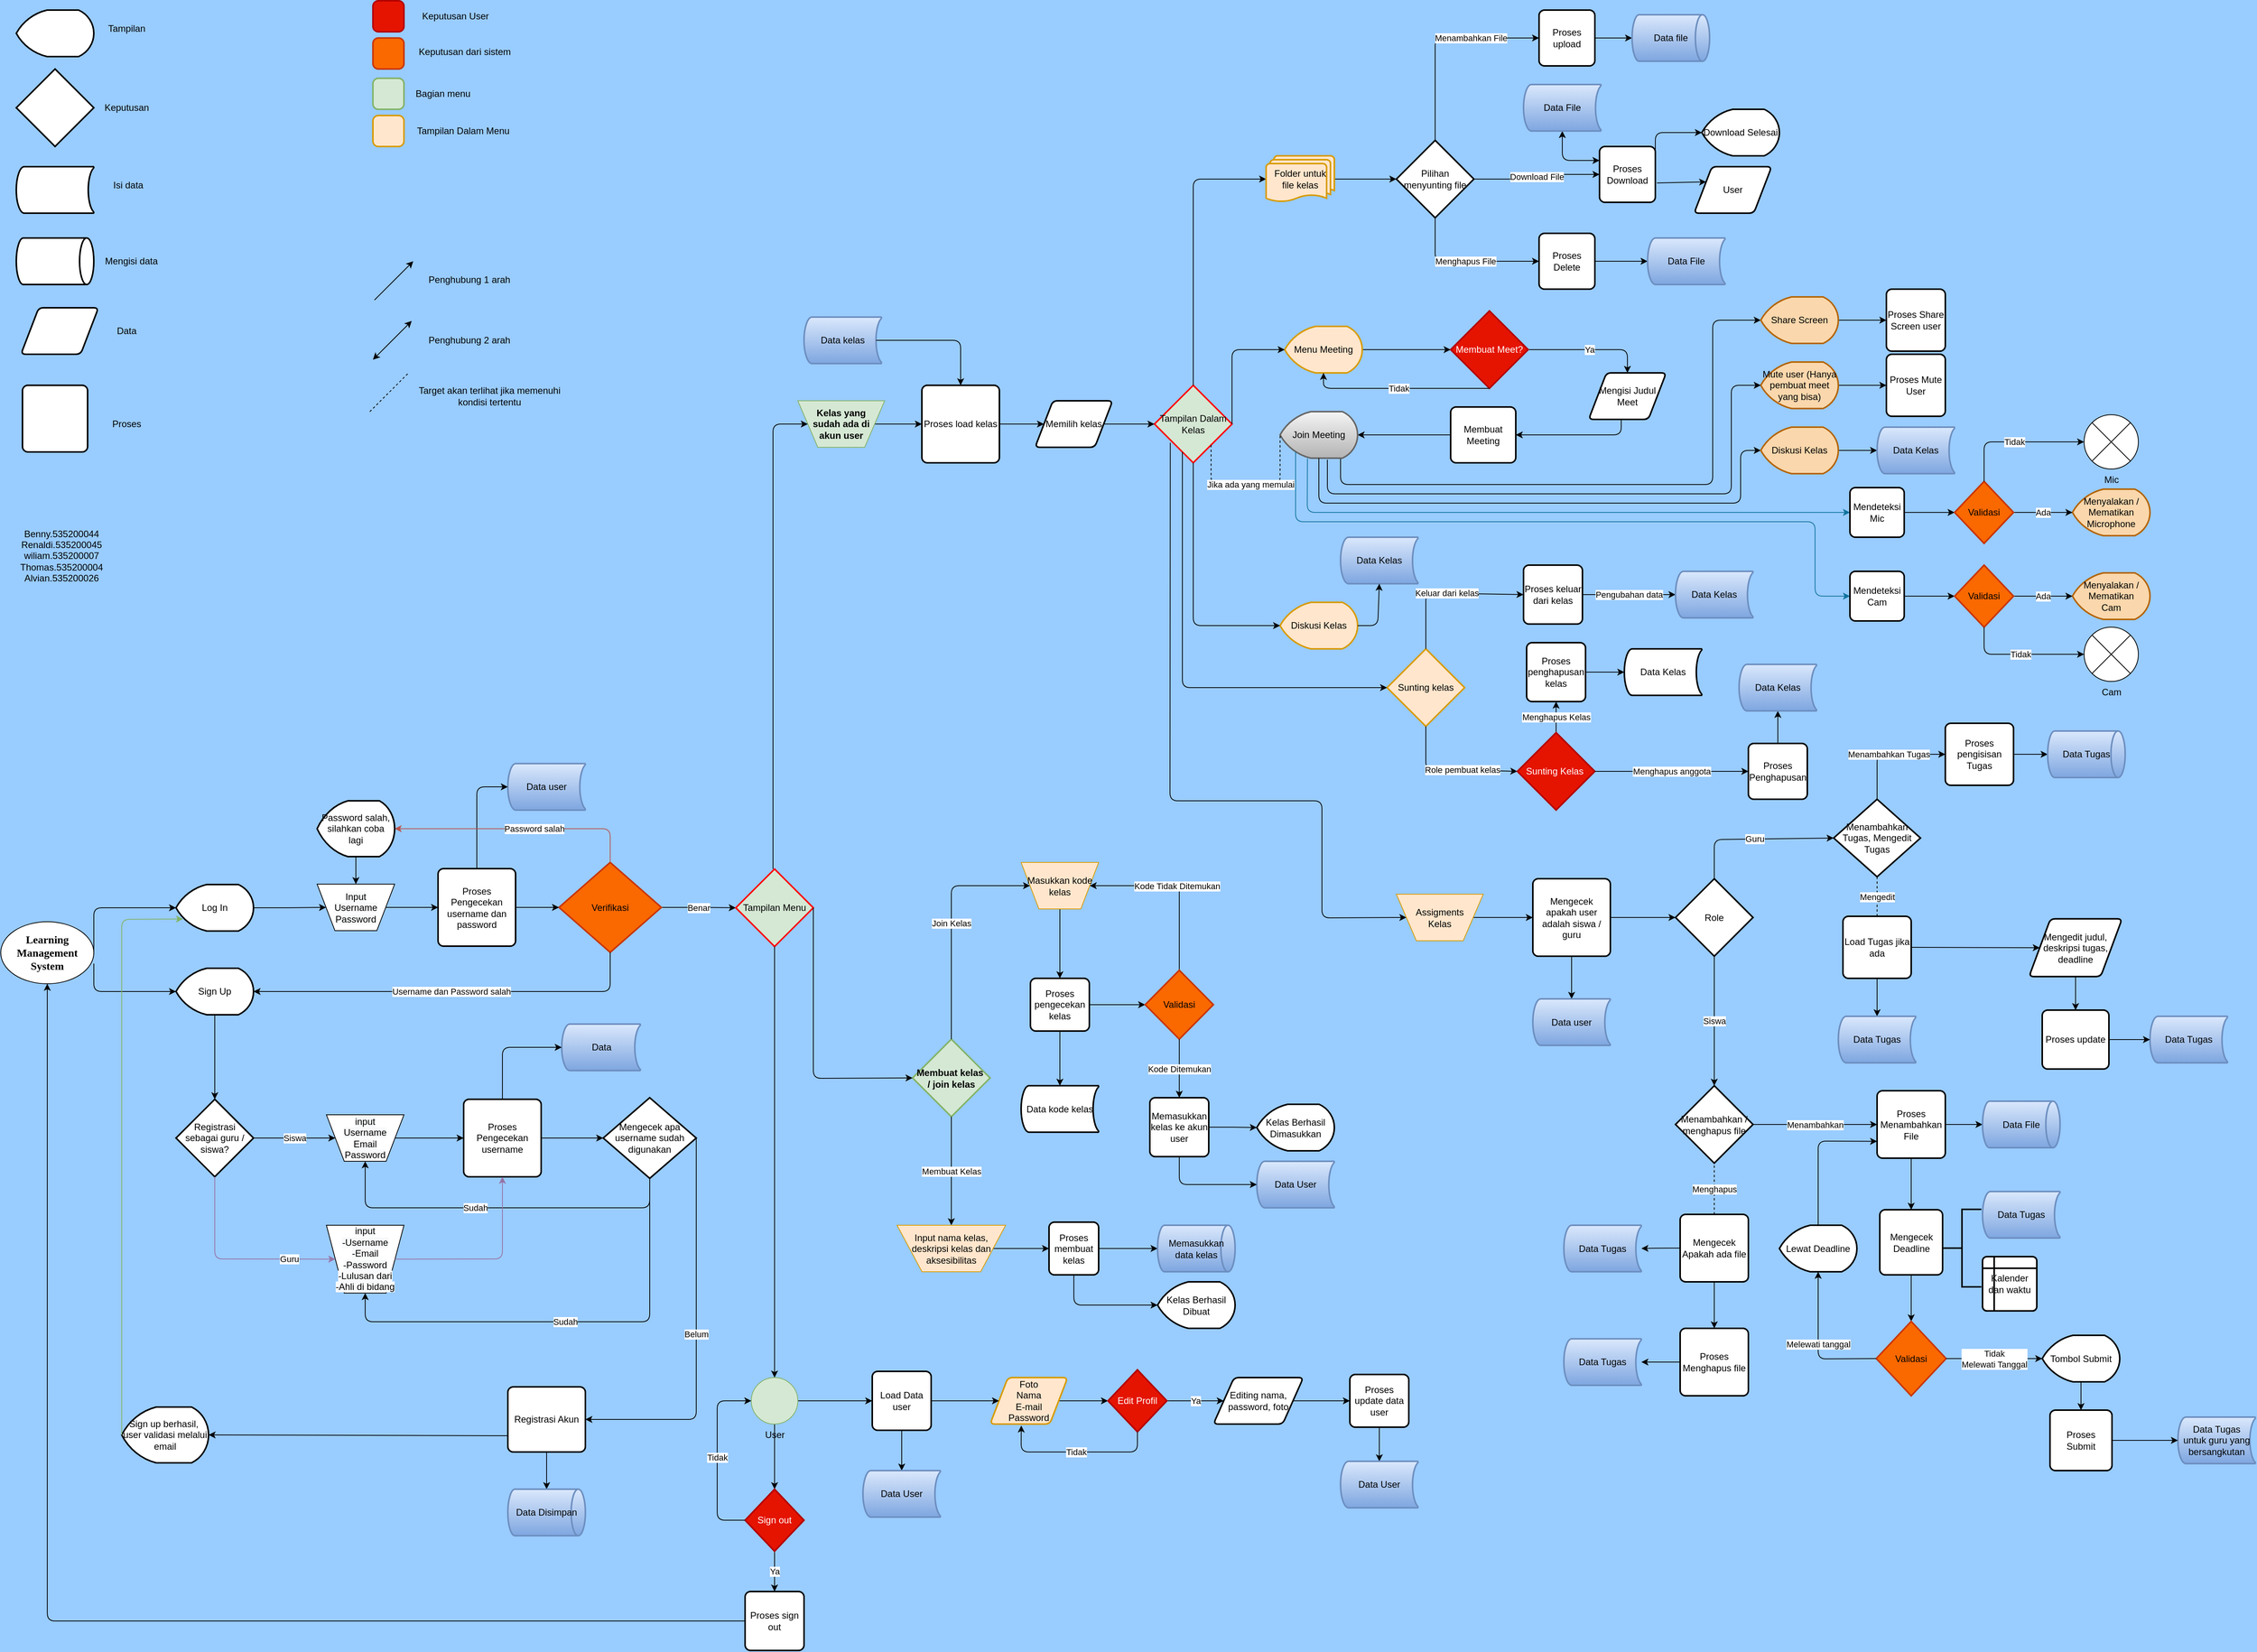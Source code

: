 <mxfile version="15.0.6" type="device"><diagram id="Lv79qVuPffo0MmWMBI_w" name="Page-1"><mxGraphModel dx="1422" dy="762" grid="1" gridSize="12" guides="1" tooltips="1" connect="1" arrows="1" fold="1" page="1" pageScale="1" pageWidth="3300" pageHeight="2339" background="#99CCFF" math="0" shadow="0"><root><mxCell id="0"/><mxCell id="1" parent="0"/><mxCell id="hNWfZ2F3fxwT2Ovn6n8o-2" value="" style="endArrow=classic;html=1;entryX=0;entryY=0.5;entryDx=0;entryDy=0;fontStyle=1;fontFamily=Comic Sans MS;entryPerimeter=0;" parent="1" target="MKx4sQiiYkAeQkBSekxA-118" edge="1"><mxGeometry width="50" height="50" relative="1" as="geometry"><mxPoint x="168" y="1278" as="sourcePoint"/><mxPoint x="264" y="1218" as="targetPoint"/><Array as="points"><mxPoint x="168" y="1218"/></Array></mxGeometry></mxCell><mxCell id="hNWfZ2F3fxwT2Ovn6n8o-3" value="" style="edgeStyle=orthogonalEdgeStyle;rounded=0;orthogonalLoop=1;jettySize=auto;html=1;fontStyle=1;fontFamily=Comic Sans MS;entryX=0;entryY=0.5;entryDx=0;entryDy=0;exitX=1;exitY=0.5;exitDx=0;exitDy=0;exitPerimeter=0;" parent="1" source="MKx4sQiiYkAeQkBSekxA-118" target="hNWfZ2F3fxwT2Ovn6n8o-116" edge="1"><mxGeometry relative="1" as="geometry"><mxPoint x="468" y="1218" as="targetPoint"/><mxPoint x="384" y="1218" as="sourcePoint"/></mxGeometry></mxCell><mxCell id="hNWfZ2F3fxwT2Ovn6n8o-5" value="" style="endArrow=classic;html=1;entryX=0;entryY=0.5;entryDx=0;entryDy=0;fontStyle=1;fontFamily=Comic Sans MS;entryPerimeter=0;" parent="1" target="MKx4sQiiYkAeQkBSekxA-119" edge="1"><mxGeometry width="50" height="50" relative="1" as="geometry"><mxPoint x="168.0" y="1290" as="sourcePoint"/><mxPoint x="264" y="1326" as="targetPoint"/><Array as="points"><mxPoint x="168" y="1326"/></Array></mxGeometry></mxCell><mxCell id="hNWfZ2F3fxwT2Ovn6n8o-34" value="&lt;h3&gt;Learning Management System&lt;/h3&gt;" style="ellipse;whiteSpace=wrap;html=1;fontStyle=1;fontFamily=Comic Sans MS;" parent="1" vertex="1"><mxGeometry x="48" y="1236" width="120" height="80" as="geometry"/></mxCell><mxCell id="hNWfZ2F3fxwT2Ovn6n8o-40" value="Benar" style="edgeStyle=orthogonalEdgeStyle;rounded=0;orthogonalLoop=1;jettySize=auto;html=1;entryX=0;entryY=0.5;entryDx=0;entryDy=0;entryPerimeter=0;" parent="1" source="hNWfZ2F3fxwT2Ovn6n8o-36" target="hNWfZ2F3fxwT2Ovn6n8o-131" edge="1"><mxGeometry relative="1" as="geometry"><mxPoint x="984" y="1217.5" as="targetPoint"/></mxGeometry></mxCell><mxCell id="hNWfZ2F3fxwT2Ovn6n8o-36" value="Verifikasi" style="strokeWidth=2;html=1;shape=mxgraph.flowchart.decision;whiteSpace=wrap;fillColor=#fa6800;strokeColor=#C73500;fontColor=#000000;" parent="1" vertex="1"><mxGeometry x="768" y="1159.5" width="132" height="116" as="geometry"/></mxCell><mxCell id="hNWfZ2F3fxwT2Ovn6n8o-39" value="Username dan Password salah" style="endArrow=classic;html=1;exitX=0.5;exitY=1;exitDx=0;exitDy=0;exitPerimeter=0;entryX=1;entryY=0.5;entryDx=0;entryDy=0;entryPerimeter=0;" parent="1" source="hNWfZ2F3fxwT2Ovn6n8o-36" target="MKx4sQiiYkAeQkBSekxA-119" edge="1"><mxGeometry width="50" height="50" relative="1" as="geometry"><mxPoint x="768" y="1346" as="sourcePoint"/><mxPoint x="384" y="1326" as="targetPoint"/><Array as="points"><mxPoint x="834" y="1326"/></Array></mxGeometry></mxCell><mxCell id="hNWfZ2F3fxwT2Ovn6n8o-48" value="Mengecek apa username sudah digunakan" style="strokeWidth=2;html=1;shape=mxgraph.flowchart.decision;whiteSpace=wrap;" parent="1" vertex="1"><mxGeometry x="825" y="1463" width="120" height="104" as="geometry"/></mxCell><mxCell id="hNWfZ2F3fxwT2Ovn6n8o-53" value="Sudah" style="endArrow=classic;html=1;exitX=0.5;exitY=1;exitDx=0;exitDy=0;exitPerimeter=0;entryX=0.5;entryY=1;entryDx=0;entryDy=0;" parent="1" source="hNWfZ2F3fxwT2Ovn6n8o-48" target="hNWfZ2F3fxwT2Ovn6n8o-113" edge="1"><mxGeometry x="0.131" width="50" height="50" relative="1" as="geometry"><mxPoint x="837" y="1559" as="sourcePoint"/><mxPoint x="508" y="1545" as="targetPoint"/><Array as="points"><mxPoint x="885" y="1605"/><mxPoint x="518" y="1605"/></Array><mxPoint as="offset"/></mxGeometry></mxCell><mxCell id="hNWfZ2F3fxwT2Ovn6n8o-109" value="" style="edgeStyle=orthogonalEdgeStyle;rounded=0;orthogonalLoop=1;jettySize=auto;html=1;" parent="1" source="hNWfZ2F3fxwT2Ovn6n8o-54" target="hNWfZ2F3fxwT2Ovn6n8o-62" edge="1"><mxGeometry relative="1" as="geometry"/></mxCell><mxCell id="hNWfZ2F3fxwT2Ovn6n8o-54" value="Registrasi Akun" style="rounded=1;whiteSpace=wrap;html=1;absoluteArcSize=1;arcSize=14;strokeWidth=2;" parent="1" vertex="1"><mxGeometry x="702" y="1836" width="100" height="84" as="geometry"/></mxCell><mxCell id="hNWfZ2F3fxwT2Ovn6n8o-62" value="Data Disimpan" style="strokeWidth=2;html=1;shape=mxgraph.flowchart.direct_data;whiteSpace=wrap;gradientColor=#7ea6e0;fillColor=#dae8fc;strokeColor=#6c8ebf;" parent="1" vertex="1"><mxGeometry x="702" y="1968" width="100" height="60" as="geometry"/></mxCell><mxCell id="hNWfZ2F3fxwT2Ovn6n8o-63" value="Data user" style="strokeWidth=2;html=1;shape=mxgraph.flowchart.stored_data;whiteSpace=wrap;gradientColor=#7ea6e0;fillColor=#dae8fc;strokeColor=#6c8ebf;" parent="1" vertex="1"><mxGeometry x="702" y="1032" width="100" height="60" as="geometry"/></mxCell><mxCell id="hNWfZ2F3fxwT2Ovn6n8o-65" value="Data" style="strokeWidth=2;html=1;shape=mxgraph.flowchart.stored_data;whiteSpace=wrap;gradientColor=#7ea6e0;fillColor=#dae8fc;strokeColor=#6c8ebf;" parent="1" vertex="1"><mxGeometry x="771.5" y="1368" width="101.5" height="60" as="geometry"/></mxCell><mxCell id="hNWfZ2F3fxwT2Ovn6n8o-66" value="" style="endArrow=classic;html=1;exitX=0.5;exitY=0;exitDx=0;exitDy=0;entryX=0;entryY=0.5;entryDx=0;entryDy=0;entryPerimeter=0;" parent="1" source="hNWfZ2F3fxwT2Ovn6n8o-68" target="hNWfZ2F3fxwT2Ovn6n8o-65" edge="1"><mxGeometry width="50" height="50" relative="1" as="geometry"><mxPoint x="793" y="1298" as="sourcePoint"/><mxPoint x="855" y="1248" as="targetPoint"/><Array as="points"><mxPoint x="695" y="1398"/></Array></mxGeometry></mxCell><mxCell id="hNWfZ2F3fxwT2Ovn6n8o-67" value="" style="endArrow=classic;html=1;exitX=0.5;exitY=0;exitDx=0;exitDy=0;entryX=0;entryY=0.5;entryDx=0;entryDy=0;entryPerimeter=0;" parent="1" source="hNWfZ2F3fxwT2Ovn6n8o-73" target="hNWfZ2F3fxwT2Ovn6n8o-63" edge="1"><mxGeometry width="50" height="50" relative="1" as="geometry"><mxPoint x="576" y="1286" as="sourcePoint"/><mxPoint x="626" y="1236" as="targetPoint"/><Array as="points"><mxPoint x="662" y="1062"/></Array></mxGeometry></mxCell><mxCell id="hNWfZ2F3fxwT2Ovn6n8o-70" value="" style="edgeStyle=orthogonalEdgeStyle;rounded=0;orthogonalLoop=1;jettySize=auto;html=1;" parent="1" source="hNWfZ2F3fxwT2Ovn6n8o-68" target="hNWfZ2F3fxwT2Ovn6n8o-48" edge="1"><mxGeometry relative="1" as="geometry"/></mxCell><mxCell id="hNWfZ2F3fxwT2Ovn6n8o-68" value="Proses Pengecekan username" style="rounded=1;whiteSpace=wrap;html=1;absoluteArcSize=1;arcSize=14;strokeWidth=2;" parent="1" vertex="1"><mxGeometry x="645" y="1465" width="100" height="100" as="geometry"/></mxCell><mxCell id="hNWfZ2F3fxwT2Ovn6n8o-75" value="" style="edgeStyle=orthogonalEdgeStyle;rounded=0;orthogonalLoop=1;jettySize=auto;html=1;" parent="1" source="hNWfZ2F3fxwT2Ovn6n8o-73" target="hNWfZ2F3fxwT2Ovn6n8o-36" edge="1"><mxGeometry relative="1" as="geometry"/></mxCell><mxCell id="hNWfZ2F3fxwT2Ovn6n8o-73" value="Proses Pengecekan username dan password" style="rounded=1;whiteSpace=wrap;html=1;absoluteArcSize=1;arcSize=14;strokeWidth=2;" parent="1" vertex="1"><mxGeometry x="612" y="1167.5" width="100" height="100" as="geometry"/></mxCell><mxCell id="hNWfZ2F3fxwT2Ovn6n8o-74" value="" style="endArrow=classic;html=1;exitX=1;exitY=0.5;exitDx=0;exitDy=0;entryX=0;entryY=0.5;entryDx=0;entryDy=0;" parent="1" source="hNWfZ2F3fxwT2Ovn6n8o-116" target="hNWfZ2F3fxwT2Ovn6n8o-73" edge="1"><mxGeometry width="50" height="50" relative="1" as="geometry"><mxPoint x="556" y="1218" as="sourcePoint"/><mxPoint x="794" y="1416" as="targetPoint"/></mxGeometry></mxCell><mxCell id="hNWfZ2F3fxwT2Ovn6n8o-76" value="Password salah" style="endArrow=classic;html=1;exitX=0.5;exitY=0;exitDx=0;exitDy=0;exitPerimeter=0;entryX=1;entryY=0.5;entryDx=0;entryDy=0;entryPerimeter=0;fillColor=#f8cecc;strokeColor=#b85450;" parent="1" source="hNWfZ2F3fxwT2Ovn6n8o-36" target="hNWfZ2F3fxwT2Ovn6n8o-84" edge="1"><mxGeometry x="-0.116" width="50" height="50" relative="1" as="geometry"><mxPoint x="744" y="1454" as="sourcePoint"/><mxPoint x="492" y="1116" as="targetPoint"/><Array as="points"><mxPoint x="834" y="1116"/></Array><mxPoint as="offset"/></mxGeometry></mxCell><mxCell id="hNWfZ2F3fxwT2Ovn6n8o-80" value="Sign up berhasil,&amp;nbsp;&lt;br&gt;user validasi melalui email" style="strokeWidth=2;html=1;shape=mxgraph.flowchart.display;whiteSpace=wrap;" parent="1" vertex="1"><mxGeometry x="204" y="1862" width="112" height="72" as="geometry"/></mxCell><mxCell id="hNWfZ2F3fxwT2Ovn6n8o-84" value="Password salah, silahkan coba &lt;br&gt;lagi" style="strokeWidth=2;html=1;shape=mxgraph.flowchart.display;whiteSpace=wrap;" parent="1" vertex="1"><mxGeometry x="456" y="1080" width="100" height="72" as="geometry"/></mxCell><mxCell id="hNWfZ2F3fxwT2Ovn6n8o-87" value="" style="endArrow=classic;html=1;exitX=0.5;exitY=1;exitDx=0;exitDy=0;exitPerimeter=0;entryX=0.5;entryY=0;entryDx=0;entryDy=0;" parent="1" source="hNWfZ2F3fxwT2Ovn6n8o-84" target="hNWfZ2F3fxwT2Ovn6n8o-116" edge="1"><mxGeometry width="50" height="50" relative="1" as="geometry"><mxPoint x="624" y="1262" as="sourcePoint"/><mxPoint x="507" y="1197" as="targetPoint"/></mxGeometry></mxCell><mxCell id="hNWfZ2F3fxwT2Ovn6n8o-97" value="" style="edgeStyle=orthogonalEdgeStyle;rounded=0;orthogonalLoop=1;jettySize=auto;html=1;entryX=0;entryY=0.5;entryDx=0;entryDy=0;exitX=1;exitY=0.5;exitDx=0;exitDy=0;" parent="1" source="hNWfZ2F3fxwT2Ovn6n8o-113" target="hNWfZ2F3fxwT2Ovn6n8o-68" edge="1"><mxGeometry relative="1" as="geometry"><mxPoint x="558" y="1515" as="sourcePoint"/></mxGeometry></mxCell><mxCell id="hNWfZ2F3fxwT2Ovn6n8o-98" value="" style="endArrow=classic;html=1;exitX=0.5;exitY=1;exitDx=0;exitDy=0;exitPerimeter=0;entryX=0.5;entryY=0;entryDx=0;entryDy=0;entryPerimeter=0;" parent="1" source="MKx4sQiiYkAeQkBSekxA-119" target="hNWfZ2F3fxwT2Ovn6n8o-136" edge="1"><mxGeometry width="50" height="50" relative="1" as="geometry"><mxPoint x="324" y="1356" as="sourcePoint"/><mxPoint x="324" y="1440" as="targetPoint"/></mxGeometry></mxCell><mxCell id="hNWfZ2F3fxwT2Ovn6n8o-113" value="&lt;span style=&quot;color: rgb(0 , 0 , 0) ; font-family: &amp;#34;helvetica&amp;#34; ; font-size: 12px ; font-style: normal ; font-weight: 400 ; letter-spacing: normal ; text-align: center ; text-indent: 0px ; text-transform: none ; word-spacing: 0px ; background-color: rgb(248 , 249 , 250) ; display: inline ; float: none&quot;&gt;input&lt;/span&gt;&lt;br style=&quot;color: rgb(0 , 0 , 0) ; font-family: &amp;#34;helvetica&amp;#34; ; font-size: 12px ; font-style: normal ; font-weight: 400 ; letter-spacing: normal ; text-align: center ; text-indent: 0px ; text-transform: none ; word-spacing: 0px ; background-color: rgb(248 , 249 , 250)&quot;&gt;&lt;span style=&quot;color: rgb(0 , 0 , 0) ; font-size: 12px ; font-style: normal ; font-weight: 400 ; letter-spacing: normal ; text-align: center ; text-indent: 0px ; text-transform: none ; word-spacing: 0px ; font-family: &amp;#34;helvetica&amp;#34; ; background-color: rgb(248 , 249 , 250) ; display: inline ; float: none&quot;&gt;Username&lt;/span&gt;&lt;br style=&quot;color: rgb(0 , 0 , 0) ; font-size: 12px ; font-style: normal ; font-weight: 400 ; letter-spacing: normal ; text-align: center ; text-indent: 0px ; text-transform: none ; word-spacing: 0px ; font-family: &amp;#34;helvetica&amp;#34; ; background-color: rgb(248 , 249 , 250)&quot;&gt;&lt;span style=&quot;color: rgb(0 , 0 , 0) ; font-size: 12px ; font-style: normal ; font-weight: 400 ; letter-spacing: normal ; text-align: center ; text-indent: 0px ; text-transform: none ; word-spacing: 0px ; font-family: &amp;#34;helvetica&amp;#34; ; background-color: rgb(248 , 249 , 250) ; display: inline ; float: none&quot;&gt;Email&lt;/span&gt;&lt;br style=&quot;color: rgb(0 , 0 , 0) ; font-size: 12px ; font-style: normal ; font-weight: 400 ; letter-spacing: normal ; text-align: center ; text-indent: 0px ; text-transform: none ; word-spacing: 0px ; font-family: &amp;#34;helvetica&amp;#34; ; background-color: rgb(248 , 249 , 250)&quot;&gt;&lt;span style=&quot;color: rgb(0 , 0 , 0) ; font-size: 12px ; font-style: normal ; font-weight: 400 ; letter-spacing: normal ; text-align: center ; text-indent: 0px ; text-transform: none ; word-spacing: 0px ; font-family: &amp;#34;helvetica&amp;#34; ; background-color: rgb(248 , 249 , 250) ; display: inline ; float: none&quot;&gt;Password&lt;/span&gt;" style="verticalLabelPosition=middle;verticalAlign=middle;html=1;shape=trapezoid;perimeter=trapezoidPerimeter;whiteSpace=wrap;size=0.23;arcSize=10;flipV=1;labelPosition=center;align=center;" parent="1" vertex="1"><mxGeometry x="468" y="1485" width="100" height="60" as="geometry"/></mxCell><mxCell id="hNWfZ2F3fxwT2Ovn6n8o-116" value="&lt;span style=&quot;color: rgb(0 , 0 , 0) ; font-size: 12px ; font-style: normal ; font-weight: 400 ; letter-spacing: normal ; text-align: center ; text-indent: 0px ; text-transform: none ; word-spacing: 0px ; font-family: &amp;#34;helvetica&amp;#34; ; background-color: rgb(248 , 249 , 250) ; display: inline ; float: none&quot;&gt;Input&lt;/span&gt;&lt;br style=&quot;color: rgb(0 , 0 , 0) ; font-size: 12px ; font-style: normal ; font-weight: 400 ; letter-spacing: normal ; text-align: center ; text-indent: 0px ; text-transform: none ; word-spacing: 0px ; font-family: &amp;#34;helvetica&amp;#34; ; background-color: rgb(248 , 249 , 250)&quot;&gt;&lt;span style=&quot;color: rgb(0 , 0 , 0) ; font-size: 12px ; font-style: normal ; font-weight: 400 ; letter-spacing: normal ; text-align: center ; text-indent: 0px ; text-transform: none ; word-spacing: 0px ; font-family: &amp;#34;helvetica&amp;#34; ; background-color: rgb(248 , 249 , 250) ; display: inline ; float: none&quot;&gt;Username&lt;/span&gt;&lt;br style=&quot;color: rgb(0 , 0 , 0) ; font-size: 12px ; font-style: normal ; font-weight: 400 ; letter-spacing: normal ; text-align: center ; text-indent: 0px ; text-transform: none ; word-spacing: 0px ; font-family: &amp;#34;helvetica&amp;#34; ; background-color: rgb(248 , 249 , 250)&quot;&gt;&lt;span style=&quot;color: rgb(0 , 0 , 0) ; font-size: 12px ; font-style: normal ; font-weight: 400 ; letter-spacing: normal ; text-align: center ; text-indent: 0px ; text-transform: none ; word-spacing: 0px ; font-family: &amp;#34;helvetica&amp;#34; ; background-color: rgb(248 , 249 , 250) ; display: inline ; float: none&quot;&gt;Password&lt;/span&gt;" style="verticalLabelPosition=middle;verticalAlign=middle;html=1;shape=trapezoid;perimeter=trapezoidPerimeter;whiteSpace=wrap;size=0.23;arcSize=10;flipV=1;labelPosition=center;align=center;" parent="1" vertex="1"><mxGeometry x="456" y="1187.5" width="100" height="60" as="geometry"/></mxCell><mxCell id="hNWfZ2F3fxwT2Ovn6n8o-129" value="" style="edgeStyle=orthogonalEdgeStyle;rounded=0;orthogonalLoop=1;jettySize=auto;html=1;" parent="1" source="hNWfZ2F3fxwT2Ovn6n8o-123" target="hNWfZ2F3fxwT2Ovn6n8o-127" edge="1"><mxGeometry relative="1" as="geometry"/></mxCell><mxCell id="hNWfZ2F3fxwT2Ovn6n8o-123" value="&lt;b&gt;Kelas yang &lt;br&gt;sudah ada di &lt;br&gt;akun user&lt;/b&gt;" style="verticalLabelPosition=middle;verticalAlign=middle;html=1;shape=trapezoid;perimeter=trapezoidPerimeter;whiteSpace=wrap;size=0.23;arcSize=10;flipV=1;labelPosition=center;align=center;fillColor=#d5e8d4;strokeColor=#82b366;" parent="1" vertex="1"><mxGeometry x="1076" y="564" width="112" height="60" as="geometry"/></mxCell><mxCell id="hNWfZ2F3fxwT2Ovn6n8o-125" value="" style="endArrow=classic;html=1;entryX=0;entryY=0.5;entryDx=0;entryDy=0;" parent="1" target="hNWfZ2F3fxwT2Ovn6n8o-123" edge="1"><mxGeometry width="50" height="50" relative="1" as="geometry"><mxPoint x="1044" y="1168" as="sourcePoint"/><mxPoint x="1310" y="1128" as="targetPoint"/><Array as="points"><mxPoint x="1044" y="594"/></Array></mxGeometry></mxCell><mxCell id="hNWfZ2F3fxwT2Ovn6n8o-126" value="Data kelas" style="strokeWidth=2;html=1;shape=mxgraph.flowchart.stored_data;whiteSpace=wrap;gradientColor=#7ea6e0;fillColor=#dae8fc;strokeColor=#6c8ebf;" parent="1" vertex="1"><mxGeometry x="1084" y="456" width="100" height="60" as="geometry"/></mxCell><mxCell id="MKx4sQiiYkAeQkBSekxA-130" value="" style="edgeStyle=orthogonalEdgeStyle;rounded=1;orthogonalLoop=1;jettySize=auto;html=1;strokeColor=#000000;" parent="1" source="hNWfZ2F3fxwT2Ovn6n8o-127" target="MKx4sQiiYkAeQkBSekxA-129" edge="1"><mxGeometry relative="1" as="geometry"/></mxCell><mxCell id="hNWfZ2F3fxwT2Ovn6n8o-127" value="Proses load kelas" style="rounded=1;whiteSpace=wrap;html=1;absoluteArcSize=1;arcSize=14;strokeWidth=2;" parent="1" vertex="1"><mxGeometry x="1236" y="544" width="100" height="100" as="geometry"/></mxCell><mxCell id="hNWfZ2F3fxwT2Ovn6n8o-130" value="" style="endArrow=classic;html=1;exitX=0.93;exitY=0.5;exitDx=0;exitDy=0;exitPerimeter=0;entryX=0.5;entryY=0;entryDx=0;entryDy=0;" parent="1" source="hNWfZ2F3fxwT2Ovn6n8o-126" target="hNWfZ2F3fxwT2Ovn6n8o-127" edge="1"><mxGeometry width="50" height="50" relative="1" as="geometry"><mxPoint x="934" y="470" as="sourcePoint"/><mxPoint x="984" y="420" as="targetPoint"/><Array as="points"><mxPoint x="1286" y="486"/></Array></mxGeometry></mxCell><mxCell id="hNWfZ2F3fxwT2Ovn6n8o-131" value="Tampilan Menu" style="strokeWidth=2;html=1;shape=mxgraph.flowchart.decision;whiteSpace=wrap;fillColor=#d5e8d4;strokeColor=#FF0000;" parent="1" vertex="1"><mxGeometry x="996" y="1168" width="100" height="100" as="geometry"/></mxCell><mxCell id="hNWfZ2F3fxwT2Ovn6n8o-140" value="" style="edgeStyle=orthogonalEdgeStyle;rounded=0;orthogonalLoop=1;jettySize=auto;html=1;" parent="1" source="hNWfZ2F3fxwT2Ovn6n8o-133" target="hNWfZ2F3fxwT2Ovn6n8o-139" edge="1"><mxGeometry relative="1" as="geometry"/></mxCell><mxCell id="MKx4sQiiYkAeQkBSekxA-14" value="" style="edgeStyle=orthogonalEdgeStyle;rounded=0;orthogonalLoop=1;jettySize=auto;html=1;" parent="1" source="hNWfZ2F3fxwT2Ovn6n8o-133" target="hNWfZ2F3fxwT2Ovn6n8o-141" edge="1"><mxGeometry relative="1" as="geometry"/></mxCell><mxCell id="hNWfZ2F3fxwT2Ovn6n8o-133" value="Mengecek apakah user adalah siswa / guru" style="rounded=1;whiteSpace=wrap;html=1;absoluteArcSize=1;arcSize=14;strokeWidth=2;" parent="1" vertex="1"><mxGeometry x="2024" y="1180.5" width="100" height="100" as="geometry"/></mxCell><mxCell id="1bsHdIzo8vuW9iHJpTBl-2" value="Siswa" style="edgeStyle=orthogonalEdgeStyle;rounded=0;orthogonalLoop=1;jettySize=auto;html=1;" parent="1" source="hNWfZ2F3fxwT2Ovn6n8o-136" target="hNWfZ2F3fxwT2Ovn6n8o-113" edge="1"><mxGeometry relative="1" as="geometry"/></mxCell><mxCell id="hNWfZ2F3fxwT2Ovn6n8o-136" value="Registrasi sebagai guru / siswa?" style="strokeWidth=2;html=1;shape=mxgraph.flowchart.decision;whiteSpace=wrap;" parent="1" vertex="1"><mxGeometry x="274" y="1465" width="100" height="100" as="geometry"/></mxCell><mxCell id="hNWfZ2F3fxwT2Ovn6n8o-139" value="Data user" style="strokeWidth=2;html=1;shape=mxgraph.flowchart.stored_data;whiteSpace=wrap;gradientColor=#7ea6e0;fillColor=#dae8fc;strokeColor=#6c8ebf;" parent="1" vertex="1"><mxGeometry x="2024" y="1335.5" width="100" height="60" as="geometry"/></mxCell><mxCell id="hNWfZ2F3fxwT2Ovn6n8o-141" value="Role" style="strokeWidth=2;html=1;shape=mxgraph.flowchart.decision;whiteSpace=wrap;" parent="1" vertex="1"><mxGeometry x="2208" y="1180.5" width="100" height="100" as="geometry"/></mxCell><mxCell id="hNWfZ2F3fxwT2Ovn6n8o-145" value="Guru" style="endArrow=classic;html=1;exitX=0.5;exitY=0;exitDx=0;exitDy=0;exitPerimeter=0;entryX=0;entryY=0.5;entryDx=0;entryDy=0;entryPerimeter=0;" parent="1" source="hNWfZ2F3fxwT2Ovn6n8o-141" target="MKx4sQiiYkAeQkBSekxA-24" edge="1"><mxGeometry width="50" height="50" relative="1" as="geometry"><mxPoint x="2184" y="1155" as="sourcePoint"/><mxPoint x="2424" y="1129.5" as="targetPoint"/><Array as="points"><mxPoint x="2258" y="1130"/></Array></mxGeometry></mxCell><mxCell id="hNWfZ2F3fxwT2Ovn6n8o-147" value="Siswa" style="endArrow=classic;html=1;exitX=0.5;exitY=1;exitDx=0;exitDy=0;exitPerimeter=0;entryX=0.5;entryY=0;entryDx=0;entryDy=0;entryPerimeter=0;" parent="1" source="hNWfZ2F3fxwT2Ovn6n8o-141" target="MKx4sQiiYkAeQkBSekxA-41" edge="1"><mxGeometry width="50" height="50" relative="1" as="geometry"><mxPoint x="2304" y="1467" as="sourcePoint"/><mxPoint x="2258" y="1452" as="targetPoint"/><Array as="points"><mxPoint x="2258" y="1328"/></Array></mxGeometry></mxCell><mxCell id="hNWfZ2F3fxwT2Ovn6n8o-148" value="Tampilan Dalam Kelas" style="strokeWidth=2;html=1;shape=mxgraph.flowchart.decision;whiteSpace=wrap;fillColor=#d5e8d4;strokeColor=#FF0000;" parent="1" vertex="1"><mxGeometry x="1536" y="544" width="100" height="100" as="geometry"/></mxCell><mxCell id="hNWfZ2F3fxwT2Ovn6n8o-150" value="Diskusi Kelas" style="strokeWidth=2;html=1;shape=mxgraph.flowchart.display;whiteSpace=wrap;fillColor=#ffe6cc;strokeColor=#d79b00;" parent="1" vertex="1"><mxGeometry x="1698" y="824" width="100" height="60" as="geometry"/></mxCell><mxCell id="hNWfZ2F3fxwT2Ovn6n8o-152" value="" style="endArrow=classic;html=1;exitX=0.5;exitY=0;exitDx=0;exitDy=0;exitPerimeter=0;entryX=0;entryY=0.5;entryDx=0;entryDy=0;entryPerimeter=0;" parent="1" source="hNWfZ2F3fxwT2Ovn6n8o-148" target="hNWfZ2F3fxwT2Ovn6n8o-157" edge="1"><mxGeometry width="50" height="50" relative="1" as="geometry"><mxPoint x="1680" y="866" as="sourcePoint"/><mxPoint x="1680" y="690" as="targetPoint"/><Array as="points"><mxPoint x="1586" y="278"/></Array></mxGeometry></mxCell><mxCell id="hNWfZ2F3fxwT2Ovn6n8o-156" value="" style="endArrow=classic;html=1;exitX=0.5;exitY=1;exitDx=0;exitDy=0;exitPerimeter=0;entryX=0;entryY=0.5;entryDx=0;entryDy=0;entryPerimeter=0;" parent="1" source="hNWfZ2F3fxwT2Ovn6n8o-148" target="hNWfZ2F3fxwT2Ovn6n8o-150" edge="1"><mxGeometry width="50" height="50" relative="1" as="geometry"><mxPoint x="1518" y="969" as="sourcePoint"/><mxPoint x="1568" y="919" as="targetPoint"/><Array as="points"><mxPoint x="1586" y="854"/></Array></mxGeometry></mxCell><mxCell id="hNWfZ2F3fxwT2Ovn6n8o-180" value="" style="edgeStyle=orthogonalEdgeStyle;rounded=0;orthogonalLoop=1;jettySize=auto;html=1;" parent="1" source="hNWfZ2F3fxwT2Ovn6n8o-157" target="hNWfZ2F3fxwT2Ovn6n8o-179" edge="1"><mxGeometry relative="1" as="geometry"/></mxCell><mxCell id="hNWfZ2F3fxwT2Ovn6n8o-157" value="Folder untuk &lt;br&gt;file kelas" style="strokeWidth=2;html=1;shape=mxgraph.flowchart.multi-document;whiteSpace=wrap;fillColor=#ffe6cc;strokeColor=#d79b00;" parent="1" vertex="1"><mxGeometry x="1680" y="248" width="88" height="60" as="geometry"/></mxCell><mxCell id="hNWfZ2F3fxwT2Ovn6n8o-174" value="" style="edgeStyle=orthogonalEdgeStyle;rounded=0;orthogonalLoop=1;jettySize=auto;html=1;" parent="1" source="hNWfZ2F3fxwT2Ovn6n8o-158" target="hNWfZ2F3fxwT2Ovn6n8o-173" edge="1"><mxGeometry relative="1" as="geometry"/></mxCell><mxCell id="hNWfZ2F3fxwT2Ovn6n8o-158" value="Membuat Meeting" style="rounded=1;whiteSpace=wrap;html=1;absoluteArcSize=1;arcSize=14;strokeWidth=2;" parent="1" vertex="1"><mxGeometry x="1918" y="572" width="84" height="72" as="geometry"/></mxCell><mxCell id="hNWfZ2F3fxwT2Ovn6n8o-170" value="" style="edgeStyle=orthogonalEdgeStyle;rounded=0;orthogonalLoop=1;jettySize=auto;html=1;entryX=0;entryY=0.5;entryDx=0;entryDy=0;entryPerimeter=0;" parent="1" source="hNWfZ2F3fxwT2Ovn6n8o-167" target="MKx4sQiiYkAeQkBSekxA-89" edge="1"><mxGeometry relative="1" as="geometry"><mxPoint x="1916.1" y="498" as="targetPoint"/></mxGeometry></mxCell><mxCell id="hNWfZ2F3fxwT2Ovn6n8o-167" value="Menu Meeting" style="strokeWidth=2;html=1;shape=mxgraph.flowchart.display;whiteSpace=wrap;fillColor=#ffe6cc;strokeColor=#d79b00;" parent="1" vertex="1"><mxGeometry x="1704" y="468" width="100" height="60" as="geometry"/></mxCell><mxCell id="hNWfZ2F3fxwT2Ovn6n8o-173" value="Join Meeting" style="strokeWidth=2;html=1;shape=mxgraph.flowchart.display;whiteSpace=wrap;gradientColor=#b3b3b3;fillColor=#f5f5f5;strokeColor=#666666;" parent="1" vertex="1"><mxGeometry x="1698" y="578" width="100" height="60" as="geometry"/></mxCell><mxCell id="hNWfZ2F3fxwT2Ovn6n8o-175" value="Jika ada yang memulai" style="endArrow=none;dashed=1;html=1;exitX=0.73;exitY=0.77;exitDx=0;exitDy=0;exitPerimeter=0;entryX=0;entryY=0.5;entryDx=0;entryDy=0;entryPerimeter=0;" parent="1" source="hNWfZ2F3fxwT2Ovn6n8o-148" target="hNWfZ2F3fxwT2Ovn6n8o-173" edge="1"><mxGeometry width="50" height="50" relative="1" as="geometry"><mxPoint x="1686" y="885" as="sourcePoint"/><mxPoint x="1736" y="835" as="targetPoint"/><Array as="points"><mxPoint x="1609" y="672"/><mxPoint x="1698" y="672"/></Array></mxGeometry></mxCell><mxCell id="hNWfZ2F3fxwT2Ovn6n8o-178" value="&lt;b&gt;Membuat kelas&amp;nbsp;&lt;br&gt;/ join kelas&lt;/b&gt;" style="strokeWidth=2;html=1;shape=mxgraph.flowchart.decision;whiteSpace=wrap;fillColor=#d5e8d4;strokeColor=#82b366;" parent="1" vertex="1"><mxGeometry x="1224" y="1387.5" width="100" height="100" as="geometry"/></mxCell><mxCell id="hNWfZ2F3fxwT2Ovn6n8o-193" value="Download File" style="edgeStyle=orthogonalEdgeStyle;rounded=0;orthogonalLoop=1;jettySize=auto;html=1;entryX=0;entryY=0.5;entryDx=0;entryDy=0;" parent="1" source="hNWfZ2F3fxwT2Ovn6n8o-179" target="hNWfZ2F3fxwT2Ovn6n8o-194" edge="1"><mxGeometry relative="1" as="geometry"><mxPoint x="2063.5" y="278" as="targetPoint"/></mxGeometry></mxCell><mxCell id="hNWfZ2F3fxwT2Ovn6n8o-179" value="Pilihan menyunting file" style="strokeWidth=2;html=1;shape=mxgraph.flowchart.decision;whiteSpace=wrap;" parent="1" vertex="1"><mxGeometry x="1848" y="228" width="100" height="100" as="geometry"/></mxCell><mxCell id="hNWfZ2F3fxwT2Ovn6n8o-184" value="" style="edgeStyle=orthogonalEdgeStyle;rounded=0;orthogonalLoop=1;jettySize=auto;html=1;exitX=1;exitY=0.5;exitDx=0;exitDy=0;" parent="1" source="hNWfZ2F3fxwT2Ovn6n8o-185" target="hNWfZ2F3fxwT2Ovn6n8o-183" edge="1"><mxGeometry relative="1" as="geometry"><mxPoint x="2112" y="96" as="sourcePoint"/></mxGeometry></mxCell><mxCell id="hNWfZ2F3fxwT2Ovn6n8o-182" value="Menambahkan File" style="endArrow=classic;html=1;exitX=0.5;exitY=0;exitDx=0;exitDy=0;exitPerimeter=0;entryX=0;entryY=0.5;entryDx=0;entryDy=0;" parent="1" source="hNWfZ2F3fxwT2Ovn6n8o-179" target="hNWfZ2F3fxwT2Ovn6n8o-185" edge="1"><mxGeometry x="0.338" width="50" height="50" relative="1" as="geometry"><mxPoint x="2052" y="386" as="sourcePoint"/><mxPoint x="2028" y="188" as="targetPoint"/><Array as="points"><mxPoint x="1898" y="96"/></Array><mxPoint as="offset"/></mxGeometry></mxCell><mxCell id="hNWfZ2F3fxwT2Ovn6n8o-183" value="Data file" style="strokeWidth=2;html=1;shape=mxgraph.flowchart.direct_data;whiteSpace=wrap;gradientColor=#7ea6e0;fillColor=#dae8fc;strokeColor=#6c8ebf;" parent="1" vertex="1"><mxGeometry x="2152" y="66" width="100" height="60" as="geometry"/></mxCell><mxCell id="hNWfZ2F3fxwT2Ovn6n8o-185" value="Proses upload" style="rounded=1;whiteSpace=wrap;html=1;absoluteArcSize=1;arcSize=14;strokeWidth=2;" parent="1" vertex="1"><mxGeometry x="2032" y="60" width="72" height="72" as="geometry"/></mxCell><mxCell id="hNWfZ2F3fxwT2Ovn6n8o-190" value="" style="edgeStyle=orthogonalEdgeStyle;rounded=0;orthogonalLoop=1;jettySize=auto;html=1;entryX=0;entryY=0.5;entryDx=0;entryDy=0;entryPerimeter=0;" parent="1" source="hNWfZ2F3fxwT2Ovn6n8o-187" target="MKx4sQiiYkAeQkBSekxA-134" edge="1"><mxGeometry relative="1" as="geometry"><mxPoint x="2172" y="384" as="targetPoint"/></mxGeometry></mxCell><mxCell id="hNWfZ2F3fxwT2Ovn6n8o-187" value="Proses Delete" style="rounded=1;whiteSpace=wrap;html=1;absoluteArcSize=1;arcSize=14;strokeWidth=2;" parent="1" vertex="1"><mxGeometry x="2032" y="348" width="72" height="72" as="geometry"/></mxCell><mxCell id="hNWfZ2F3fxwT2Ovn6n8o-191" value="Menghapus File" style="endArrow=classic;html=1;exitX=0.5;exitY=1;exitDx=0;exitDy=0;exitPerimeter=0;entryX=0;entryY=0.5;entryDx=0;entryDy=0;" parent="1" source="hNWfZ2F3fxwT2Ovn6n8o-179" target="hNWfZ2F3fxwT2Ovn6n8o-187" edge="1"><mxGeometry width="50" height="50" relative="1" as="geometry"><mxPoint x="1932" y="494" as="sourcePoint"/><mxPoint x="1982" y="444" as="targetPoint"/><Array as="points"><mxPoint x="1898" y="384"/></Array></mxGeometry></mxCell><mxCell id="hNWfZ2F3fxwT2Ovn6n8o-194" value="Proses Download" style="rounded=1;whiteSpace=wrap;html=1;absoluteArcSize=1;arcSize=14;strokeWidth=2;" parent="1" vertex="1"><mxGeometry x="2110" y="236" width="72" height="72" as="geometry"/></mxCell><mxCell id="hNWfZ2F3fxwT2Ovn6n8o-196" value="Download Selesai" style="strokeWidth=2;html=1;shape=mxgraph.flowchart.display;whiteSpace=wrap;" parent="1" vertex="1"><mxGeometry x="2242" y="188" width="100" height="60" as="geometry"/></mxCell><mxCell id="hNWfZ2F3fxwT2Ovn6n8o-225" value="" style="edgeStyle=orthogonalEdgeStyle;rounded=0;orthogonalLoop=1;jettySize=auto;html=1;" parent="1" source="hNWfZ2F3fxwT2Ovn6n8o-212" target="hNWfZ2F3fxwT2Ovn6n8o-224" edge="1"><mxGeometry relative="1" as="geometry"/></mxCell><mxCell id="hNWfZ2F3fxwT2Ovn6n8o-212" value="Masukkan kode kelas" style="verticalLabelPosition=middle;verticalAlign=middle;html=1;shape=trapezoid;perimeter=trapezoidPerimeter;whiteSpace=wrap;size=0.23;arcSize=10;flipV=1;labelPosition=center;align=center;fillColor=#ffe6cc;strokeColor=#d79b00;" parent="1" vertex="1"><mxGeometry x="1364" y="1159.5" width="100" height="60" as="geometry"/></mxCell><mxCell id="hNWfZ2F3fxwT2Ovn6n8o-213" value="Join Kelas" style="endArrow=classic;html=1;exitX=0.5;exitY=0;exitDx=0;exitDy=0;exitPerimeter=0;entryX=0;entryY=0.5;entryDx=0;entryDy=0;" parent="1" source="hNWfZ2F3fxwT2Ovn6n8o-178" target="hNWfZ2F3fxwT2Ovn6n8o-212" edge="1"><mxGeometry width="50" height="50" relative="1" as="geometry"><mxPoint x="1472" y="1521.5" as="sourcePoint"/><mxPoint x="1522" y="1471.5" as="targetPoint"/><Array as="points"><mxPoint x="1274" y="1189.5"/></Array></mxGeometry></mxCell><mxCell id="hNWfZ2F3fxwT2Ovn6n8o-218" value="" style="edgeStyle=orthogonalEdgeStyle;rounded=0;orthogonalLoop=1;jettySize=auto;html=1;" parent="1" source="hNWfZ2F3fxwT2Ovn6n8o-214" target="hNWfZ2F3fxwT2Ovn6n8o-217" edge="1"><mxGeometry relative="1" as="geometry"/></mxCell><mxCell id="hNWfZ2F3fxwT2Ovn6n8o-214" value="Proses membuat kelas" style="rounded=1;whiteSpace=wrap;html=1;absoluteArcSize=1;arcSize=14;strokeWidth=2;" parent="1" vertex="1"><mxGeometry x="1400" y="1623.5" width="64" height="68" as="geometry"/></mxCell><mxCell id="hNWfZ2F3fxwT2Ovn6n8o-216" value="Membuat Kelas" style="endArrow=classic;html=1;exitX=0.5;exitY=1;exitDx=0;exitDy=0;exitPerimeter=0;entryX=0.5;entryY=0;entryDx=0;entryDy=0;" parent="1" source="hNWfZ2F3fxwT2Ovn6n8o-178" target="hNWfZ2F3fxwT2Ovn6n8o-240" edge="1"><mxGeometry width="50" height="50" relative="1" as="geometry"><mxPoint x="1268" y="1533.5" as="sourcePoint"/><mxPoint x="1274" y="1675.5" as="targetPoint"/><Array as="points"><mxPoint x="1274" y="1537.5"/></Array></mxGeometry></mxCell><mxCell id="hNWfZ2F3fxwT2Ovn6n8o-217" value="Memasukkan data kelas" style="strokeWidth=2;html=1;shape=mxgraph.flowchart.direct_data;whiteSpace=wrap;gradientColor=#7ea6e0;fillColor=#dae8fc;strokeColor=#6c8ebf;" parent="1" vertex="1"><mxGeometry x="1540" y="1627.5" width="100" height="60" as="geometry"/></mxCell><mxCell id="hNWfZ2F3fxwT2Ovn6n8o-222" value="" style="endArrow=classic;html=1;exitX=0;exitY=0.75;exitDx=0;exitDy=0;entryX=1;entryY=0.5;entryDx=0;entryDy=0;entryPerimeter=0;" parent="1" source="hNWfZ2F3fxwT2Ovn6n8o-54" target="hNWfZ2F3fxwT2Ovn6n8o-80" edge="1"><mxGeometry width="50" height="50" relative="1" as="geometry"><mxPoint x="504" y="1982" as="sourcePoint"/><mxPoint x="554" y="1932" as="targetPoint"/></mxGeometry></mxCell><mxCell id="hNWfZ2F3fxwT2Ovn6n8o-227" value="" style="edgeStyle=orthogonalEdgeStyle;rounded=0;orthogonalLoop=1;jettySize=auto;html=1;" parent="1" source="hNWfZ2F3fxwT2Ovn6n8o-224" target="hNWfZ2F3fxwT2Ovn6n8o-226" edge="1"><mxGeometry relative="1" as="geometry"/></mxCell><mxCell id="hNWfZ2F3fxwT2Ovn6n8o-233" value="" style="edgeStyle=orthogonalEdgeStyle;rounded=0;orthogonalLoop=1;jettySize=auto;html=1;" parent="1" source="hNWfZ2F3fxwT2Ovn6n8o-224" target="hNWfZ2F3fxwT2Ovn6n8o-232" edge="1"><mxGeometry relative="1" as="geometry"/></mxCell><mxCell id="hNWfZ2F3fxwT2Ovn6n8o-224" value="Proses pengecekan kelas" style="rounded=1;whiteSpace=wrap;html=1;absoluteArcSize=1;arcSize=14;strokeWidth=2;" parent="1" vertex="1"><mxGeometry x="1376" y="1309" width="76" height="68" as="geometry"/></mxCell><mxCell id="hNWfZ2F3fxwT2Ovn6n8o-231" value="Kode Tidak Ditemukan" style="edgeStyle=orthogonalEdgeStyle;rounded=0;orthogonalLoop=1;jettySize=auto;html=1;entryX=1;entryY=0.5;entryDx=0;entryDy=0;" parent="1" source="hNWfZ2F3fxwT2Ovn6n8o-226" target="hNWfZ2F3fxwT2Ovn6n8o-212" edge="1"><mxGeometry relative="1" as="geometry"><mxPoint x="1568" y="1219.5" as="targetPoint"/><Array as="points"><mxPoint x="1568" y="1189.5"/></Array></mxGeometry></mxCell><mxCell id="hNWfZ2F3fxwT2Ovn6n8o-226" value="Validasi" style="strokeWidth=2;html=1;shape=mxgraph.flowchart.decision;whiteSpace=wrap;fillColor=#fa6800;strokeColor=#C73500;fontColor=#000000;" parent="1" vertex="1"><mxGeometry x="1524" y="1298.5" width="88" height="89" as="geometry"/></mxCell><mxCell id="hNWfZ2F3fxwT2Ovn6n8o-232" value="Data kode kelas" style="strokeWidth=2;html=1;shape=mxgraph.flowchart.stored_data;whiteSpace=wrap;" parent="1" vertex="1"><mxGeometry x="1364" y="1447.5" width="100" height="60" as="geometry"/></mxCell><mxCell id="hNWfZ2F3fxwT2Ovn6n8o-235" value="Kode Ditemukan" style="endArrow=classic;html=1;exitX=0.5;exitY=1;exitDx=0;exitDy=0;exitPerimeter=0;entryX=0.5;entryY=0;entryDx=0;entryDy=0;" parent="1" source="hNWfZ2F3fxwT2Ovn6n8o-226" target="hNWfZ2F3fxwT2Ovn6n8o-236" edge="1"><mxGeometry width="50" height="50" relative="1" as="geometry"><mxPoint x="1628" y="1485.5" as="sourcePoint"/><mxPoint x="1691.5" y="1433" as="targetPoint"/><Array as="points"><mxPoint x="1568" y="1435.5"/></Array></mxGeometry></mxCell><mxCell id="hNWfZ2F3fxwT2Ovn6n8o-239" value="" style="edgeStyle=orthogonalEdgeStyle;rounded=0;orthogonalLoop=1;jettySize=auto;html=1;" parent="1" source="hNWfZ2F3fxwT2Ovn6n8o-236" target="hNWfZ2F3fxwT2Ovn6n8o-238" edge="1"><mxGeometry relative="1" as="geometry"/></mxCell><mxCell id="hNWfZ2F3fxwT2Ovn6n8o-236" value="Memasukkan kelas ke akun user" style="rounded=1;whiteSpace=wrap;html=1;absoluteArcSize=1;arcSize=14;strokeWidth=2;" parent="1" vertex="1"><mxGeometry x="1530" y="1463" width="76" height="76" as="geometry"/></mxCell><mxCell id="hNWfZ2F3fxwT2Ovn6n8o-238" value="Kelas Berhasil Dimasukkan" style="strokeWidth=2;html=1;shape=mxgraph.flowchart.display;whiteSpace=wrap;" parent="1" vertex="1"><mxGeometry x="1668" y="1471.5" width="100" height="60" as="geometry"/></mxCell><mxCell id="hNWfZ2F3fxwT2Ovn6n8o-241" value="" style="edgeStyle=orthogonalEdgeStyle;rounded=0;orthogonalLoop=1;jettySize=auto;html=1;" parent="1" source="hNWfZ2F3fxwT2Ovn6n8o-240" target="hNWfZ2F3fxwT2Ovn6n8o-214" edge="1"><mxGeometry relative="1" as="geometry"/></mxCell><mxCell id="hNWfZ2F3fxwT2Ovn6n8o-240" value="Input nama kelas, deskripsi kelas dan aksesibilitas" style="verticalLabelPosition=middle;verticalAlign=middle;html=1;shape=trapezoid;perimeter=trapezoidPerimeter;whiteSpace=wrap;size=0.23;arcSize=10;flipV=1;labelPosition=center;align=center;fillColor=#ffe6cc;strokeColor=#d79b00;" parent="1" vertex="1"><mxGeometry x="1204" y="1627.5" width="140" height="60" as="geometry"/></mxCell><mxCell id="hNWfZ2F3fxwT2Ovn6n8o-242" value="" style="endArrow=classic;html=1;exitX=0.5;exitY=1;exitDx=0;exitDy=0;entryX=0;entryY=0.5;entryDx=0;entryDy=0;entryPerimeter=0;" parent="1" source="hNWfZ2F3fxwT2Ovn6n8o-214" target="hNWfZ2F3fxwT2Ovn6n8o-243" edge="1"><mxGeometry width="50" height="50" relative="1" as="geometry"><mxPoint x="1425" y="1758.5" as="sourcePoint"/><mxPoint x="1475" y="1708.5" as="targetPoint"/><Array as="points"><mxPoint x="1432" y="1730.5"/></Array></mxGeometry></mxCell><mxCell id="hNWfZ2F3fxwT2Ovn6n8o-243" value="Kelas Berhasil Dibuat" style="strokeWidth=2;html=1;shape=mxgraph.flowchart.display;whiteSpace=wrap;" parent="1" vertex="1"><mxGeometry x="1540" y="1700.5" width="100" height="60" as="geometry"/></mxCell><mxCell id="hNWfZ2F3fxwT2Ovn6n8o-244" value="Sunting kelas" style="strokeWidth=2;html=1;shape=mxgraph.flowchart.decision;whiteSpace=wrap;fillColor=#ffe6cc;strokeColor=#d79b00;" parent="1" vertex="1"><mxGeometry x="1836" y="884" width="100" height="100" as="geometry"/></mxCell><mxCell id="hNWfZ2F3fxwT2Ovn6n8o-245" value="" style="endArrow=classic;html=1;entryX=0;entryY=0.5;entryDx=0;entryDy=0;entryPerimeter=0;exitX=0.36;exitY=0.86;exitDx=0;exitDy=0;exitPerimeter=0;" parent="1" source="hNWfZ2F3fxwT2Ovn6n8o-148" target="hNWfZ2F3fxwT2Ovn6n8o-244" edge="1"><mxGeometry width="50" height="50" relative="1" as="geometry"><mxPoint x="1559" y="780" as="sourcePoint"/><mxPoint x="1559" y="1068" as="targetPoint"/><Array as="points"><mxPoint x="1572" y="934"/></Array></mxGeometry></mxCell><mxCell id="hNWfZ2F3fxwT2Ovn6n8o-247" value="" style="endArrow=classic;startArrow=classic;html=1;exitX=0.5;exitY=1;exitDx=0;exitDy=0;exitPerimeter=0;entryX=0;entryY=0.25;entryDx=0;entryDy=0;" parent="1" source="hNWfZ2F3fxwT2Ovn6n8o-251" target="hNWfZ2F3fxwT2Ovn6n8o-194" edge="1"><mxGeometry width="50" height="50" relative="1" as="geometry"><mxPoint x="2062" y="216" as="sourcePoint"/><mxPoint x="2268" y="198" as="targetPoint"/><Array as="points"><mxPoint x="2062" y="254"/></Array></mxGeometry></mxCell><mxCell id="hNWfZ2F3fxwT2Ovn6n8o-248" value="User" style="shape=parallelogram;html=1;strokeWidth=2;perimeter=parallelogramPerimeter;whiteSpace=wrap;rounded=1;arcSize=12;size=0.23;" parent="1" vertex="1"><mxGeometry x="2232" y="262" width="100" height="60" as="geometry"/></mxCell><mxCell id="hNWfZ2F3fxwT2Ovn6n8o-249" value="" style="endArrow=classic;html=1;exitX=1;exitY=0.25;exitDx=0;exitDy=0;entryX=0;entryY=0.5;entryDx=0;entryDy=0;entryPerimeter=0;" parent="1" source="hNWfZ2F3fxwT2Ovn6n8o-194" target="hNWfZ2F3fxwT2Ovn6n8o-196" edge="1"><mxGeometry width="50" height="50" relative="1" as="geometry"><mxPoint x="2172" y="362" as="sourcePoint"/><mxPoint x="2222" y="312" as="targetPoint"/><Array as="points"><mxPoint x="2182" y="218"/></Array></mxGeometry></mxCell><mxCell id="hNWfZ2F3fxwT2Ovn6n8o-250" value="" style="endArrow=classic;html=1;exitX=1.028;exitY=0.653;exitDx=0;exitDy=0;exitPerimeter=0;entryX=0;entryY=0.25;entryDx=0;entryDy=0;" parent="1" source="hNWfZ2F3fxwT2Ovn6n8o-194" target="hNWfZ2F3fxwT2Ovn6n8o-248" edge="1"><mxGeometry width="50" height="50" relative="1" as="geometry"><mxPoint x="2436" y="398" as="sourcePoint"/><mxPoint x="2486" y="348" as="targetPoint"/></mxGeometry></mxCell><mxCell id="hNWfZ2F3fxwT2Ovn6n8o-251" value="Data File" style="strokeWidth=2;html=1;shape=mxgraph.flowchart.stored_data;whiteSpace=wrap;gradientColor=#7ea6e0;fillColor=#dae8fc;strokeColor=#6c8ebf;" parent="1" vertex="1"><mxGeometry x="2012" y="156" width="100" height="60" as="geometry"/></mxCell><mxCell id="KYsDZRA095-e2mm5Qxq0-1" value="Proses keluar dari kelas" style="rounded=1;whiteSpace=wrap;html=1;absoluteArcSize=1;arcSize=14;strokeWidth=2;" parent="1" vertex="1"><mxGeometry x="2012" y="776" width="76" height="76" as="geometry"/></mxCell><mxCell id="KYsDZRA095-e2mm5Qxq0-2" value="Keluar dari kelas" style="endArrow=classic;html=1;exitX=0.5;exitY=0;exitDx=0;exitDy=0;exitPerimeter=0;entryX=0;entryY=0.5;entryDx=0;entryDy=0;" parent="1" source="hNWfZ2F3fxwT2Ovn6n8o-244" target="KYsDZRA095-e2mm5Qxq0-1" edge="1"><mxGeometry width="50" height="50" relative="1" as="geometry"><mxPoint x="1956" y="1294" as="sourcePoint"/><mxPoint x="2006" y="1244" as="targetPoint"/><Array as="points"><mxPoint x="1886" y="812"/></Array></mxGeometry></mxCell><mxCell id="KYsDZRA095-e2mm5Qxq0-4" value="Pengubahan data" style="endArrow=classic;html=1;exitX=1;exitY=0.5;exitDx=0;exitDy=0;entryX=0;entryY=0.5;entryDx=0;entryDy=0;entryPerimeter=0;" parent="1" source="KYsDZRA095-e2mm5Qxq0-1" target="MKx4sQiiYkAeQkBSekxA-135" edge="1"><mxGeometry width="50" height="50" relative="1" as="geometry"><mxPoint x="2208" y="1150" as="sourcePoint"/><mxPoint x="2218" y="814" as="targetPoint"/></mxGeometry></mxCell><mxCell id="KYsDZRA095-e2mm5Qxq0-5" value="Role pembuat kelas" style="endArrow=classic;html=1;entryX=0;entryY=0.5;entryDx=0;entryDy=0;entryPerimeter=0;exitX=0.5;exitY=1;exitDx=0;exitDy=0;exitPerimeter=0;" parent="1" source="hNWfZ2F3fxwT2Ovn6n8o-244" target="KYsDZRA095-e2mm5Qxq0-10" edge="1"><mxGeometry x="0.188" width="50" height="50" relative="1" as="geometry"><mxPoint x="1824" y="1272" as="sourcePoint"/><mxPoint x="1916" y="1322" as="targetPoint"/><Array as="points"><mxPoint x="1886" y="1040"/><mxPoint x="1932" y="1040"/></Array><mxPoint as="offset"/></mxGeometry></mxCell><mxCell id="1bsHdIzo8vuW9iHJpTBl-86" value="Menghapus Kelas" style="edgeStyle=orthogonalEdgeStyle;rounded=0;orthogonalLoop=1;jettySize=auto;html=1;" parent="1" source="KYsDZRA095-e2mm5Qxq0-10" target="1bsHdIzo8vuW9iHJpTBl-85" edge="1"><mxGeometry relative="1" as="geometry"/></mxCell><mxCell id="KYsDZRA095-e2mm5Qxq0-10" value="Sunting Kelas&amp;nbsp;" style="strokeWidth=2;html=1;shape=mxgraph.flowchart.decision;whiteSpace=wrap;fillColor=#e51400;strokeColor=#B20000;fontColor=#ffffff;" parent="1" vertex="1"><mxGeometry x="2004" y="992" width="100" height="100" as="geometry"/></mxCell><mxCell id="KYsDZRA095-e2mm5Qxq0-21" value="" style="edgeStyle=orthogonalEdgeStyle;rounded=0;orthogonalLoop=1;jettySize=auto;html=1;entryX=0.5;entryY=1;entryDx=0;entryDy=0;entryPerimeter=0;" parent="1" source="KYsDZRA095-e2mm5Qxq0-12" target="MKx4sQiiYkAeQkBSekxA-136" edge="1"><mxGeometry relative="1" as="geometry"><mxPoint x="2280" y="964" as="targetPoint"/></mxGeometry></mxCell><mxCell id="KYsDZRA095-e2mm5Qxq0-12" value="Proses Penghapusan" style="rounded=1;whiteSpace=wrap;html=1;absoluteArcSize=1;arcSize=14;strokeWidth=2;" parent="1" vertex="1"><mxGeometry x="2302" y="1006" width="76" height="72" as="geometry"/></mxCell><mxCell id="KYsDZRA095-e2mm5Qxq0-13" value="Menghapus anggota" style="endArrow=classic;html=1;exitX=1;exitY=0.5;exitDx=0;exitDy=0;exitPerimeter=0;entryX=0;entryY=0.5;entryDx=0;entryDy=0;" parent="1" source="KYsDZRA095-e2mm5Qxq0-10" target="KYsDZRA095-e2mm5Qxq0-12" edge="1"><mxGeometry width="50" height="50" relative="1" as="geometry"><mxPoint x="2038" y="1338" as="sourcePoint"/><mxPoint x="2088" y="1288" as="targetPoint"/></mxGeometry></mxCell><mxCell id="MKx4sQiiYkAeQkBSekxA-7" value="" style="edgeStyle=orthogonalEdgeStyle;rounded=0;orthogonalLoop=1;jettySize=auto;html=1;entryX=0;entryY=0.5;entryDx=0;entryDy=0;" parent="1" source="MuIDF88bzEP_B0S1wCVJ-1" target="MKx4sQiiYkAeQkBSekxA-18" edge="1"><mxGeometry relative="1" as="geometry"><mxPoint x="1128" y="1854" as="targetPoint"/></mxGeometry></mxCell><mxCell id="MKx4sQiiYkAeQkBSekxA-71" value="" style="edgeStyle=orthogonalEdgeStyle;rounded=1;orthogonalLoop=1;jettySize=auto;html=1;strokeColor=#000000;" parent="1" source="MuIDF88bzEP_B0S1wCVJ-1" target="MKx4sQiiYkAeQkBSekxA-70" edge="1"><mxGeometry relative="1" as="geometry"/></mxCell><mxCell id="MuIDF88bzEP_B0S1wCVJ-1" value="User" style="verticalLabelPosition=bottom;verticalAlign=top;html=1;shape=mxgraph.flowchart.on-page_reference;fillColor=#d5e8d4;strokeColor=#82b366;" parent="1" vertex="1"><mxGeometry x="1016" y="1824" width="60" height="60" as="geometry"/></mxCell><mxCell id="MuIDF88bzEP_B0S1wCVJ-2" value="" style="endArrow=classic;html=1;exitX=0.5;exitY=1;exitDx=0;exitDy=0;exitPerimeter=0;entryX=0.5;entryY=0;entryDx=0;entryDy=0;entryPerimeter=0;" parent="1" source="hNWfZ2F3fxwT2Ovn6n8o-131" target="MuIDF88bzEP_B0S1wCVJ-1" edge="1"><mxGeometry width="50" height="50" relative="1" as="geometry"><mxPoint x="960" y="1394" as="sourcePoint"/><mxPoint x="1010" y="1344" as="targetPoint"/></mxGeometry></mxCell><mxCell id="MKx4sQiiYkAeQkBSekxA-3" value="" style="endArrow=classic;html=1;exitX=1;exitY=0.5;exitDx=0;exitDy=0;exitPerimeter=0;entryX=0;entryY=0.5;entryDx=0;entryDy=0;entryPerimeter=0;" parent="1" source="hNWfZ2F3fxwT2Ovn6n8o-148" target="hNWfZ2F3fxwT2Ovn6n8o-167" edge="1"><mxGeometry width="50" height="50" relative="1" as="geometry"><mxPoint x="1728" y="626" as="sourcePoint"/><mxPoint x="1778" y="576" as="targetPoint"/><Array as="points"><mxPoint x="1636" y="498"/></Array></mxGeometry></mxCell><mxCell id="MKx4sQiiYkAeQkBSekxA-78" value="" style="edgeStyle=orthogonalEdgeStyle;rounded=1;orthogonalLoop=1;jettySize=auto;html=1;strokeColor=#000000;" parent="1" source="MKx4sQiiYkAeQkBSekxA-8" target="MKx4sQiiYkAeQkBSekxA-77" edge="1"><mxGeometry relative="1" as="geometry"/></mxCell><mxCell id="MKx4sQiiYkAeQkBSekxA-8" value="Foto&lt;br&gt;Nama&lt;br&gt;E-mail&lt;br&gt;Password" style="shape=parallelogram;html=1;strokeWidth=2;perimeter=parallelogramPerimeter;whiteSpace=wrap;rounded=1;arcSize=12;size=0.23;fillColor=#ffe6cc;strokeColor=#d79b00;" parent="1" vertex="1"><mxGeometry x="1324" y="1824" width="100" height="60" as="geometry"/></mxCell><mxCell id="MKx4sQiiYkAeQkBSekxA-10" value="" style="endArrow=classic;html=1;exitX=0;exitY=0.5;exitDx=0;exitDy=0;exitPerimeter=0;fillColor=#d5e8d4;strokeColor=#82b366;entryX=0.09;entryY=0.74;entryDx=0;entryDy=0;entryPerimeter=0;" parent="1" source="hNWfZ2F3fxwT2Ovn6n8o-80" target="MKx4sQiiYkAeQkBSekxA-118" edge="1"><mxGeometry width="50" height="50" relative="1" as="geometry"><mxPoint x="60" y="1598" as="sourcePoint"/><mxPoint x="288" y="1232" as="targetPoint"/><Array as="points"><mxPoint x="204" y="1233"/></Array></mxGeometry></mxCell><mxCell id="MKx4sQiiYkAeQkBSekxA-11" value="" style="endArrow=classic;html=1;exitX=0.204;exitY=0.741;exitDx=0;exitDy=0;exitPerimeter=0;entryX=0;entryY=0.5;entryDx=0;entryDy=0;" parent="1" source="hNWfZ2F3fxwT2Ovn6n8o-148" target="MKx4sQiiYkAeQkBSekxA-12" edge="1"><mxGeometry width="50" height="50" relative="1" as="geometry"><mxPoint x="1740" y="1063.5" as="sourcePoint"/><mxPoint x="1812" y="1260" as="targetPoint"/><Array as="points"><mxPoint x="1556" y="1080"/><mxPoint x="1752" y="1080"/><mxPoint x="1752" y="1231"/></Array></mxGeometry></mxCell><mxCell id="MKx4sQiiYkAeQkBSekxA-13" value="" style="edgeStyle=orthogonalEdgeStyle;rounded=0;orthogonalLoop=1;jettySize=auto;html=1;" parent="1" source="MKx4sQiiYkAeQkBSekxA-12" target="hNWfZ2F3fxwT2Ovn6n8o-133" edge="1"><mxGeometry relative="1" as="geometry"/></mxCell><mxCell id="MKx4sQiiYkAeQkBSekxA-12" value="Assigments &lt;br&gt;Kelas" style="verticalLabelPosition=middle;verticalAlign=middle;html=1;shape=trapezoid;perimeter=trapezoidPerimeter;whiteSpace=wrap;size=0.23;arcSize=10;flipV=1;labelPosition=center;align=center;fillColor=#ffe6cc;strokeColor=#d79b00;" parent="1" vertex="1"><mxGeometry x="1848" y="1200.5" width="112" height="60" as="geometry"/></mxCell><mxCell id="MKx4sQiiYkAeQkBSekxA-17" value="" style="endArrow=classic;html=1;exitX=1;exitY=0.5;exitDx=0;exitDy=0;exitPerimeter=0;entryX=0;entryY=0.5;entryDx=0;entryDy=0;entryPerimeter=0;" parent="1" source="hNWfZ2F3fxwT2Ovn6n8o-131" target="hNWfZ2F3fxwT2Ovn6n8o-178" edge="1"><mxGeometry width="50" height="50" relative="1" as="geometry"><mxPoint x="1176" y="1394" as="sourcePoint"/><mxPoint x="1226" y="1344" as="targetPoint"/><Array as="points"><mxPoint x="1096" y="1438"/></Array></mxGeometry></mxCell><mxCell id="MKx4sQiiYkAeQkBSekxA-22" value="" style="edgeStyle=orthogonalEdgeStyle;rounded=0;orthogonalLoop=1;jettySize=auto;html=1;" parent="1" source="MKx4sQiiYkAeQkBSekxA-18" target="MKx4sQiiYkAeQkBSekxA-21" edge="1"><mxGeometry relative="1" as="geometry"/></mxCell><mxCell id="MKx4sQiiYkAeQkBSekxA-23" value="" style="edgeStyle=orthogonalEdgeStyle;rounded=0;orthogonalLoop=1;jettySize=auto;html=1;" parent="1" source="MKx4sQiiYkAeQkBSekxA-18" target="MKx4sQiiYkAeQkBSekxA-8" edge="1"><mxGeometry relative="1" as="geometry"/></mxCell><mxCell id="MKx4sQiiYkAeQkBSekxA-18" value="Load Data&lt;br&gt;user" style="rounded=1;whiteSpace=wrap;html=1;absoluteArcSize=1;arcSize=14;strokeWidth=2;" parent="1" vertex="1"><mxGeometry x="1172" y="1816" width="76" height="76" as="geometry"/></mxCell><mxCell id="MKx4sQiiYkAeQkBSekxA-21" value="Data User" style="strokeWidth=2;html=1;shape=mxgraph.flowchart.stored_data;whiteSpace=wrap;gradientColor=#7ea6e0;fillColor=#dae8fc;strokeColor=#6c8ebf;" parent="1" vertex="1"><mxGeometry x="1160" y="1944" width="100" height="60" as="geometry"/></mxCell><mxCell id="MKx4sQiiYkAeQkBSekxA-24" value="Menambahkan Tugas, Mengedit Tugas" style="strokeWidth=2;html=1;shape=mxgraph.flowchart.decision;whiteSpace=wrap;" parent="1" vertex="1"><mxGeometry x="2412" y="1078" width="112" height="100" as="geometry"/></mxCell><mxCell id="MKx4sQiiYkAeQkBSekxA-31" value="" style="edgeStyle=orthogonalEdgeStyle;rounded=0;orthogonalLoop=1;jettySize=auto;html=1;entryX=0;entryY=0.5;entryDx=0;entryDy=0;entryPerimeter=0;" parent="1" source="MKx4sQiiYkAeQkBSekxA-27" target="MKx4sQiiYkAeQkBSekxA-137" edge="1"><mxGeometry relative="1" as="geometry"><mxPoint x="2688" y="1020" as="targetPoint"/></mxGeometry></mxCell><mxCell id="MKx4sQiiYkAeQkBSekxA-27" value="Proses pengisisan Tugas" style="rounded=1;whiteSpace=wrap;html=1;absoluteArcSize=1;arcSize=14;strokeWidth=2;" parent="1" vertex="1"><mxGeometry x="2556" y="980" width="88" height="80" as="geometry"/></mxCell><mxCell id="MKx4sQiiYkAeQkBSekxA-48" value="" style="edgeStyle=orthogonalEdgeStyle;rounded=1;orthogonalLoop=1;jettySize=auto;html=1;strokeColor=#000000;" parent="1" source="MKx4sQiiYkAeQkBSekxA-28" target="MKx4sQiiYkAeQkBSekxA-33" edge="1"><mxGeometry relative="1" as="geometry"/></mxCell><mxCell id="MKx4sQiiYkAeQkBSekxA-28" value="Load Tugas jika ada" style="rounded=1;whiteSpace=wrap;html=1;absoluteArcSize=1;arcSize=14;strokeWidth=2;" parent="1" vertex="1"><mxGeometry x="2424" y="1229" width="88" height="80" as="geometry"/></mxCell><mxCell id="MKx4sQiiYkAeQkBSekxA-29" value="Menambahkan Tugas" style="endArrow=classic;html=1;exitX=0.5;exitY=0;exitDx=0;exitDy=0;exitPerimeter=0;entryX=0;entryY=0.5;entryDx=0;entryDy=0;" parent="1" source="MKx4sQiiYkAeQkBSekxA-24" target="MKx4sQiiYkAeQkBSekxA-27" edge="1"><mxGeometry width="50" height="50" relative="1" as="geometry"><mxPoint x="2484" y="1036" as="sourcePoint"/><mxPoint x="2534" y="986" as="targetPoint"/><Array as="points"><mxPoint x="2468" y="1020"/></Array></mxGeometry></mxCell><mxCell id="MKx4sQiiYkAeQkBSekxA-33" value="Data Tugas" style="strokeWidth=2;html=1;shape=mxgraph.flowchart.stored_data;whiteSpace=wrap;gradientColor=#7ea6e0;fillColor=#dae8fc;strokeColor=#6c8ebf;" parent="1" vertex="1"><mxGeometry x="2418" y="1358" width="100" height="60" as="geometry"/></mxCell><mxCell id="MKx4sQiiYkAeQkBSekxA-44" value="" style="edgeStyle=orthogonalEdgeStyle;rounded=1;orthogonalLoop=1;jettySize=auto;html=1;strokeColor=#000000;" parent="1" source="MKx4sQiiYkAeQkBSekxA-39" target="MKx4sQiiYkAeQkBSekxA-43" edge="1"><mxGeometry relative="1" as="geometry"/></mxCell><mxCell id="MKx4sQiiYkAeQkBSekxA-39" value="Mengedit judul, deskripsi tugas, deadline" style="shape=parallelogram;html=1;strokeWidth=2;perimeter=parallelogramPerimeter;whiteSpace=wrap;rounded=1;arcSize=12;size=0.23;" parent="1" vertex="1"><mxGeometry x="2664" y="1232.25" width="120" height="74.5" as="geometry"/></mxCell><mxCell id="MKx4sQiiYkAeQkBSekxA-55" value="Menambahkan" style="edgeStyle=orthogonalEdgeStyle;rounded=1;orthogonalLoop=1;jettySize=auto;html=1;strokeColor=#000000;" parent="1" source="MKx4sQiiYkAeQkBSekxA-41" target="MKx4sQiiYkAeQkBSekxA-49" edge="1"><mxGeometry relative="1" as="geometry"/></mxCell><mxCell id="MKx4sQiiYkAeQkBSekxA-41" value="Menambahkan / menghapus file" style="strokeWidth=2;html=1;shape=mxgraph.flowchart.decision;whiteSpace=wrap;" parent="1" vertex="1"><mxGeometry x="2208" y="1447.5" width="100" height="100" as="geometry"/></mxCell><mxCell id="MKx4sQiiYkAeQkBSekxA-42" value="Data Tugas" style="strokeWidth=2;html=1;shape=mxgraph.flowchart.stored_data;whiteSpace=wrap;gradientColor=#7ea6e0;fillColor=#dae8fc;strokeColor=#6c8ebf;" parent="1" vertex="1"><mxGeometry x="2820" y="1358" width="100" height="60" as="geometry"/></mxCell><mxCell id="MKx4sQiiYkAeQkBSekxA-46" value="" style="edgeStyle=orthogonalEdgeStyle;rounded=1;orthogonalLoop=1;jettySize=auto;html=1;strokeColor=#000000;" parent="1" source="MKx4sQiiYkAeQkBSekxA-43" target="MKx4sQiiYkAeQkBSekxA-42" edge="1"><mxGeometry relative="1" as="geometry"/></mxCell><mxCell id="MKx4sQiiYkAeQkBSekxA-43" value="Proses update" style="rounded=1;whiteSpace=wrap;html=1;absoluteArcSize=1;arcSize=14;strokeWidth=2;" parent="1" vertex="1"><mxGeometry x="2681" y="1350" width="86" height="76" as="geometry"/></mxCell><mxCell id="MKx4sQiiYkAeQkBSekxA-57" value="" style="edgeStyle=orthogonalEdgeStyle;rounded=1;orthogonalLoop=1;jettySize=auto;html=1;strokeColor=#000000;entryX=0;entryY=0.5;entryDx=0;entryDy=0;entryPerimeter=0;" parent="1" source="MKx4sQiiYkAeQkBSekxA-49" target="MKx4sQiiYkAeQkBSekxA-139" edge="1"><mxGeometry relative="1" as="geometry"><mxPoint x="2580" y="1491.5" as="targetPoint"/></mxGeometry></mxCell><mxCell id="MKx4sQiiYkAeQkBSekxA-49" value="Proses Menambahkan File" style="rounded=1;whiteSpace=wrap;html=1;absoluteArcSize=1;arcSize=14;strokeWidth=2;" parent="1" vertex="1"><mxGeometry x="2468" y="1454" width="88" height="87" as="geometry"/></mxCell><mxCell id="MKx4sQiiYkAeQkBSekxA-62" value="" style="edgeStyle=orthogonalEdgeStyle;rounded=1;orthogonalLoop=1;jettySize=auto;html=1;strokeColor=#000000;" parent="1" source="MKx4sQiiYkAeQkBSekxA-51" target="MKx4sQiiYkAeQkBSekxA-60" edge="1"><mxGeometry relative="1" as="geometry"/></mxCell><mxCell id="MKx4sQiiYkAeQkBSekxA-65" value="" style="edgeStyle=orthogonalEdgeStyle;rounded=1;orthogonalLoop=1;jettySize=auto;html=1;strokeColor=#000000;entryX=0.5;entryY=0;entryDx=0;entryDy=0;" parent="1" source="MKx4sQiiYkAeQkBSekxA-51" target="MKx4sQiiYkAeQkBSekxA-63" edge="1"><mxGeometry relative="1" as="geometry"><mxPoint x="2388" y="1657.529" as="targetPoint"/></mxGeometry></mxCell><mxCell id="MKx4sQiiYkAeQkBSekxA-51" value="Mengecek Apakah ada file" style="rounded=1;whiteSpace=wrap;html=1;absoluteArcSize=1;arcSize=14;strokeWidth=2;" parent="1" vertex="1"><mxGeometry x="2214" y="1613.5" width="88" height="87" as="geometry"/></mxCell><mxCell id="MKx4sQiiYkAeQkBSekxA-60" value="Data Tugas" style="strokeWidth=2;html=1;shape=mxgraph.flowchart.stored_data;whiteSpace=wrap;gradientColor=#7ea6e0;fillColor=#dae8fc;strokeColor=#6c8ebf;" parent="1" vertex="1"><mxGeometry x="2064" y="1627.5" width="100" height="60" as="geometry"/></mxCell><mxCell id="MKx4sQiiYkAeQkBSekxA-69" value="" style="edgeStyle=orthogonalEdgeStyle;rounded=1;orthogonalLoop=1;jettySize=auto;html=1;strokeColor=#000000;" parent="1" source="MKx4sQiiYkAeQkBSekxA-63" target="MKx4sQiiYkAeQkBSekxA-68" edge="1"><mxGeometry relative="1" as="geometry"/></mxCell><mxCell id="MKx4sQiiYkAeQkBSekxA-63" value="Proses Menghapus file" style="rounded=1;whiteSpace=wrap;html=1;absoluteArcSize=1;arcSize=14;strokeWidth=2;" parent="1" vertex="1"><mxGeometry x="2214" y="1760.5" width="88" height="87" as="geometry"/></mxCell><mxCell id="MKx4sQiiYkAeQkBSekxA-68" value="Data Tugas" style="strokeWidth=2;html=1;shape=mxgraph.flowchart.stored_data;whiteSpace=wrap;gradientColor=#7ea6e0;fillColor=#dae8fc;strokeColor=#6c8ebf;" parent="1" vertex="1"><mxGeometry x="2064" y="1774" width="100" height="60" as="geometry"/></mxCell><mxCell id="MKx4sQiiYkAeQkBSekxA-75" value="Ya" style="edgeStyle=orthogonalEdgeStyle;rounded=1;orthogonalLoop=1;jettySize=auto;html=1;strokeColor=#000000;" parent="1" source="MKx4sQiiYkAeQkBSekxA-70" target="MKx4sQiiYkAeQkBSekxA-72" edge="1"><mxGeometry relative="1" as="geometry"/></mxCell><mxCell id="MKx4sQiiYkAeQkBSekxA-70" value="Sign out" style="strokeWidth=2;html=1;shape=mxgraph.flowchart.decision;whiteSpace=wrap;fillColor=#e51400;strokeColor=#B20000;fontColor=#ffffff;" parent="1" vertex="1"><mxGeometry x="1008" y="1968" width="76" height="80" as="geometry"/></mxCell><mxCell id="MKx4sQiiYkAeQkBSekxA-72" value="Proses sign out" style="rounded=1;whiteSpace=wrap;html=1;absoluteArcSize=1;arcSize=14;strokeWidth=2;" parent="1" vertex="1"><mxGeometry x="1008" y="2100" width="76" height="76" as="geometry"/></mxCell><mxCell id="MKx4sQiiYkAeQkBSekxA-74" value="" style="endArrow=classic;html=1;strokeColor=#000000;exitX=0;exitY=0.5;exitDx=0;exitDy=0;entryX=0.5;entryY=1;entryDx=0;entryDy=0;" parent="1" source="MKx4sQiiYkAeQkBSekxA-72" target="hNWfZ2F3fxwT2Ovn6n8o-34" edge="1"><mxGeometry width="50" height="50" relative="1" as="geometry"><mxPoint x="948" y="2282" as="sourcePoint"/><mxPoint x="96" y="1316" as="targetPoint"/><Array as="points"><mxPoint x="108" y="2138"/></Array></mxGeometry></mxCell><mxCell id="MKx4sQiiYkAeQkBSekxA-76" value="Tidak" style="endArrow=classic;html=1;strokeColor=#000000;exitX=0;exitY=0.5;exitDx=0;exitDy=0;exitPerimeter=0;entryX=0;entryY=0.5;entryDx=0;entryDy=0;entryPerimeter=0;" parent="1" source="MKx4sQiiYkAeQkBSekxA-70" target="MuIDF88bzEP_B0S1wCVJ-1" edge="1"><mxGeometry width="50" height="50" relative="1" as="geometry"><mxPoint x="948" y="1958" as="sourcePoint"/><mxPoint x="998" y="1908" as="targetPoint"/><Array as="points"><mxPoint x="972" y="2008"/><mxPoint x="972" y="1854"/></Array></mxGeometry></mxCell><mxCell id="MKx4sQiiYkAeQkBSekxA-81" value="Ya" style="edgeStyle=orthogonalEdgeStyle;rounded=1;orthogonalLoop=1;jettySize=auto;html=1;strokeColor=#000000;" parent="1" source="MKx4sQiiYkAeQkBSekxA-77" target="MKx4sQiiYkAeQkBSekxA-80" edge="1"><mxGeometry relative="1" as="geometry"/></mxCell><mxCell id="MKx4sQiiYkAeQkBSekxA-77" value="Edit Profil" style="strokeWidth=2;html=1;shape=mxgraph.flowchart.decision;whiteSpace=wrap;fillColor=#e51400;strokeColor=#B20000;fontColor=#ffffff;" parent="1" vertex="1"><mxGeometry x="1476" y="1814" width="76" height="80" as="geometry"/></mxCell><mxCell id="MKx4sQiiYkAeQkBSekxA-84" value="" style="edgeStyle=orthogonalEdgeStyle;rounded=1;orthogonalLoop=1;jettySize=auto;html=1;strokeColor=#000000;" parent="1" source="MKx4sQiiYkAeQkBSekxA-79" target="MKx4sQiiYkAeQkBSekxA-83" edge="1"><mxGeometry relative="1" as="geometry"/></mxCell><mxCell id="MKx4sQiiYkAeQkBSekxA-79" value="Proses update data user" style="rounded=1;whiteSpace=wrap;html=1;absoluteArcSize=1;arcSize=14;strokeWidth=2;" parent="1" vertex="1"><mxGeometry x="1788" y="1820" width="76" height="68" as="geometry"/></mxCell><mxCell id="MKx4sQiiYkAeQkBSekxA-82" value="" style="edgeStyle=orthogonalEdgeStyle;rounded=1;orthogonalLoop=1;jettySize=auto;html=1;strokeColor=#000000;" parent="1" source="MKx4sQiiYkAeQkBSekxA-80" target="MKx4sQiiYkAeQkBSekxA-79" edge="1"><mxGeometry relative="1" as="geometry"/></mxCell><mxCell id="MKx4sQiiYkAeQkBSekxA-80" value="Editing nama, password, foto" style="shape=parallelogram;html=1;strokeWidth=2;perimeter=parallelogramPerimeter;whiteSpace=wrap;rounded=1;arcSize=12;size=0.23;" parent="1" vertex="1"><mxGeometry x="1612" y="1824" width="116" height="60" as="geometry"/></mxCell><mxCell id="MKx4sQiiYkAeQkBSekxA-83" value="Data User" style="strokeWidth=2;html=1;shape=mxgraph.flowchart.stored_data;whiteSpace=wrap;gradientColor=#7ea6e0;fillColor=#dae8fc;strokeColor=#6c8ebf;" parent="1" vertex="1"><mxGeometry x="1776" y="1932" width="100" height="60" as="geometry"/></mxCell><mxCell id="MKx4sQiiYkAeQkBSekxA-85" value="Tidak" style="endArrow=classic;html=1;strokeColor=#000000;exitX=0.5;exitY=1;exitDx=0;exitDy=0;exitPerimeter=0;entryX=0.402;entryY=1.031;entryDx=0;entryDy=0;entryPerimeter=0;" parent="1" source="MKx4sQiiYkAeQkBSekxA-77" target="MKx4sQiiYkAeQkBSekxA-8" edge="1"><mxGeometry width="50" height="50" relative="1" as="geometry"><mxPoint x="1536" y="1994" as="sourcePoint"/><mxPoint x="1586" y="1944" as="targetPoint"/><Array as="points"><mxPoint x="1514" y="1920"/><mxPoint x="1364" y="1920"/></Array></mxGeometry></mxCell><mxCell id="MKx4sQiiYkAeQkBSekxA-86" value="Mengisi Judul Meet" style="shape=parallelogram;html=1;strokeWidth=2;perimeter=parallelogramPerimeter;whiteSpace=wrap;rounded=1;arcSize=12;size=0.23;" parent="1" vertex="1"><mxGeometry x="2096" y="528" width="100" height="60" as="geometry"/></mxCell><mxCell id="MKx4sQiiYkAeQkBSekxA-87" value="Ya" style="endArrow=classic;html=1;strokeColor=#000000;exitX=1;exitY=0.5;exitDx=0;exitDy=0;entryX=0.5;entryY=0;entryDx=0;entryDy=0;exitPerimeter=0;" parent="1" source="MKx4sQiiYkAeQkBSekxA-89" target="MKx4sQiiYkAeQkBSekxA-86" edge="1"><mxGeometry width="50" height="50" relative="1" as="geometry"><mxPoint x="2023.9" y="498" as="sourcePoint"/><mxPoint x="2114" y="456" as="targetPoint"/><Array as="points"><mxPoint x="2146" y="498"/></Array></mxGeometry></mxCell><mxCell id="MKx4sQiiYkAeQkBSekxA-88" value="" style="endArrow=classic;html=1;strokeColor=#000000;exitX=0.42;exitY=1.017;exitDx=0;exitDy=0;exitPerimeter=0;entryX=1;entryY=0.5;entryDx=0;entryDy=0;" parent="1" source="MKx4sQiiYkAeQkBSekxA-86" target="hNWfZ2F3fxwT2Ovn6n8o-158" edge="1"><mxGeometry width="50" height="50" relative="1" as="geometry"><mxPoint x="2208" y="674" as="sourcePoint"/><mxPoint x="2258" y="624" as="targetPoint"/><Array as="points"><mxPoint x="2138" y="608"/></Array></mxGeometry></mxCell><mxCell id="MKx4sQiiYkAeQkBSekxA-89" value="Membuat Meet?" style="strokeWidth=2;html=1;shape=mxgraph.flowchart.decision;whiteSpace=wrap;fillColor=#e51400;strokeColor=#B20000;fontColor=#ffffff;" parent="1" vertex="1"><mxGeometry x="1918" y="448" width="100" height="100" as="geometry"/></mxCell><mxCell id="MKx4sQiiYkAeQkBSekxA-90" value="Tidak" style="endArrow=classic;html=1;strokeColor=#000000;entryX=0.5;entryY=1;entryDx=0;entryDy=0;entryPerimeter=0;exitX=0.5;exitY=1;exitDx=0;exitDy=0;exitPerimeter=0;" parent="1" source="MKx4sQiiYkAeQkBSekxA-89" target="hNWfZ2F3fxwT2Ovn6n8o-167" edge="1"><mxGeometry width="50" height="50" relative="1" as="geometry"><mxPoint x="1800" y="578" as="sourcePoint"/><mxPoint x="1850" y="528" as="targetPoint"/><Array as="points"><mxPoint x="1754" y="548"/></Array></mxGeometry></mxCell><mxCell id="MKx4sQiiYkAeQkBSekxA-91" value="" style="strokeWidth=2;html=1;shape=mxgraph.flowchart.display;whiteSpace=wrap;" parent="1" vertex="1"><mxGeometry x="68" y="60" width="100" height="60" as="geometry"/></mxCell><mxCell id="MKx4sQiiYkAeQkBSekxA-92" value="Tampilan" style="text;html=1;align=center;verticalAlign=middle;resizable=0;points=[];autosize=1;strokeColor=none;fillColor=none;" parent="1" vertex="1"><mxGeometry x="174" y="72" width="72" height="24" as="geometry"/></mxCell><mxCell id="MKx4sQiiYkAeQkBSekxA-93" value="" style="strokeWidth=2;html=1;shape=mxgraph.flowchart.decision;whiteSpace=wrap;" parent="1" vertex="1"><mxGeometry x="68" y="136" width="100" height="100" as="geometry"/></mxCell><mxCell id="MKx4sQiiYkAeQkBSekxA-94" value="Keputusan" style="text;html=1;align=center;verticalAlign=middle;resizable=0;points=[];autosize=1;strokeColor=none;fillColor=none;" parent="1" vertex="1"><mxGeometry x="174" y="174" width="72" height="24" as="geometry"/></mxCell><mxCell id="MKx4sQiiYkAeQkBSekxA-95" value="" style="strokeWidth=2;html=1;shape=mxgraph.flowchart.stored_data;whiteSpace=wrap;" parent="1" vertex="1"><mxGeometry x="68" y="262" width="100" height="60" as="geometry"/></mxCell><mxCell id="MKx4sQiiYkAeQkBSekxA-96" value="Isi data" style="text;html=1;align=center;verticalAlign=middle;resizable=0;points=[];autosize=1;strokeColor=none;fillColor=none;" parent="1" vertex="1"><mxGeometry x="182" y="274" width="60" height="24" as="geometry"/></mxCell><mxCell id="MKx4sQiiYkAeQkBSekxA-97" value="" style="strokeWidth=2;html=1;shape=mxgraph.flowchart.direct_data;whiteSpace=wrap;" parent="1" vertex="1"><mxGeometry x="68" y="354" width="100" height="60" as="geometry"/></mxCell><mxCell id="MKx4sQiiYkAeQkBSekxA-98" value="Mengisi data" style="text;html=1;align=center;verticalAlign=middle;resizable=0;points=[];autosize=1;strokeColor=none;fillColor=none;" parent="1" vertex="1"><mxGeometry x="174" y="372" width="84" height="24" as="geometry"/></mxCell><mxCell id="MKx4sQiiYkAeQkBSekxA-99" value="" style="rounded=1;whiteSpace=wrap;html=1;absoluteArcSize=1;arcSize=14;strokeWidth=2;fillColor=#e51400;strokeColor=#B20000;fontColor=#ffffff;" parent="1" vertex="1"><mxGeometry x="528" y="48" width="40" height="40" as="geometry"/></mxCell><mxCell id="MKx4sQiiYkAeQkBSekxA-100" value="Keputusan User" style="text;html=1;align=center;verticalAlign=middle;resizable=0;points=[];autosize=1;strokeColor=none;fillColor=none;" parent="1" vertex="1"><mxGeometry x="580" y="56" width="108" height="24" as="geometry"/></mxCell><mxCell id="MKx4sQiiYkAeQkBSekxA-101" value="" style="rounded=1;whiteSpace=wrap;html=1;absoluteArcSize=1;arcSize=14;strokeWidth=2;fillColor=#fa6800;strokeColor=#C73500;fontColor=#000000;" parent="1" vertex="1"><mxGeometry x="528" y="96" width="40" height="40" as="geometry"/></mxCell><mxCell id="MKx4sQiiYkAeQkBSekxA-102" value="Keputusan dari sistem" style="text;html=1;align=center;verticalAlign=middle;resizable=0;points=[];autosize=1;strokeColor=none;fillColor=none;" parent="1" vertex="1"><mxGeometry x="580" y="102" width="132" height="24" as="geometry"/></mxCell><mxCell id="MKx4sQiiYkAeQkBSekxA-104" value="" style="shape=parallelogram;html=1;strokeWidth=2;perimeter=parallelogramPerimeter;whiteSpace=wrap;rounded=1;arcSize=12;size=0.23;" parent="1" vertex="1"><mxGeometry x="74" y="444" width="100" height="60" as="geometry"/></mxCell><mxCell id="MKx4sQiiYkAeQkBSekxA-105" value="Data" style="text;html=1;align=center;verticalAlign=middle;resizable=0;points=[];autosize=1;strokeColor=none;fillColor=none;" parent="1" vertex="1"><mxGeometry x="186" y="462" width="48" height="24" as="geometry"/></mxCell><mxCell id="MKx4sQiiYkAeQkBSekxA-106" value="" style="rounded=1;whiteSpace=wrap;html=1;absoluteArcSize=1;arcSize=14;strokeWidth=2;fillColor=#d5e8d4;strokeColor=#82b366;" parent="1" vertex="1"><mxGeometry x="528" y="148" width="40" height="40" as="geometry"/></mxCell><mxCell id="MKx4sQiiYkAeQkBSekxA-107" value="Bagian menu" style="text;html=1;align=center;verticalAlign=middle;resizable=0;points=[];autosize=1;strokeColor=none;fillColor=none;" parent="1" vertex="1"><mxGeometry x="575.5" y="156" width="84" height="24" as="geometry"/></mxCell><mxCell id="MKx4sQiiYkAeQkBSekxA-108" value="" style="rounded=1;whiteSpace=wrap;html=1;absoluteArcSize=1;arcSize=14;strokeWidth=2;fillColor=#ffe6cc;strokeColor=#d79b00;" parent="1" vertex="1"><mxGeometry x="528" y="196" width="40" height="40" as="geometry"/></mxCell><mxCell id="MKx4sQiiYkAeQkBSekxA-109" value="Tampilan Dalam Menu" style="text;html=1;align=center;verticalAlign=middle;resizable=0;points=[];autosize=1;strokeColor=none;fillColor=none;" parent="1" vertex="1"><mxGeometry x="577.5" y="204" width="132" height="24" as="geometry"/></mxCell><mxCell id="MKx4sQiiYkAeQkBSekxA-111" value="" style="rounded=1;whiteSpace=wrap;html=1;absoluteArcSize=1;arcSize=14;strokeWidth=2;" parent="1" vertex="1"><mxGeometry x="76" y="544" width="84" height="86" as="geometry"/></mxCell><mxCell id="MKx4sQiiYkAeQkBSekxA-112" value="Proses" style="text;html=1;align=center;verticalAlign=middle;resizable=0;points=[];autosize=1;strokeColor=none;fillColor=none;" parent="1" vertex="1"><mxGeometry x="180" y="582" width="60" height="24" as="geometry"/></mxCell><mxCell id="MKx4sQiiYkAeQkBSekxA-113" value="" style="endArrow=classic;html=1;strokeColor=#000000;" parent="1" edge="1"><mxGeometry width="50" height="50" relative="1" as="geometry"><mxPoint x="530" y="434" as="sourcePoint"/><mxPoint x="580" y="384" as="targetPoint"/></mxGeometry></mxCell><mxCell id="MKx4sQiiYkAeQkBSekxA-114" value="" style="endArrow=none;dashed=1;html=1;strokeColor=#000000;" parent="1" edge="1"><mxGeometry width="50" height="50" relative="1" as="geometry"><mxPoint x="524" y="578" as="sourcePoint"/><mxPoint x="574" y="528" as="targetPoint"/></mxGeometry></mxCell><mxCell id="MKx4sQiiYkAeQkBSekxA-115" value="Target akan terlihat jika memenuhi &lt;br&gt;kondisi tertentu" style="text;html=1;align=center;verticalAlign=middle;resizable=0;points=[];autosize=1;strokeColor=none;fillColor=none;" parent="1" vertex="1"><mxGeometry x="576" y="540" width="204" height="36" as="geometry"/></mxCell><mxCell id="MKx4sQiiYkAeQkBSekxA-116" value="Penghubung 1 arah" style="text;html=1;align=center;verticalAlign=middle;resizable=0;points=[];autosize=1;strokeColor=none;fillColor=none;" parent="1" vertex="1"><mxGeometry x="592" y="396" width="120" height="24" as="geometry"/></mxCell><mxCell id="MKx4sQiiYkAeQkBSekxA-118" value="Log In" style="strokeWidth=2;html=1;shape=mxgraph.flowchart.display;whiteSpace=wrap;" parent="1" vertex="1"><mxGeometry x="274" y="1188" width="100" height="60" as="geometry"/></mxCell><mxCell id="MKx4sQiiYkAeQkBSekxA-119" value="Sign Up" style="strokeWidth=2;html=1;shape=mxgraph.flowchart.display;whiteSpace=wrap;" parent="1" vertex="1"><mxGeometry x="274" y="1296" width="100" height="60" as="geometry"/></mxCell><mxCell id="MKx4sQiiYkAeQkBSekxA-122" value="" style="endArrow=classic;startArrow=classic;html=1;strokeColor=#000000;" parent="1" edge="1"><mxGeometry width="50" height="50" relative="1" as="geometry"><mxPoint x="528" y="511" as="sourcePoint"/><mxPoint x="578" y="461" as="targetPoint"/></mxGeometry></mxCell><mxCell id="MKx4sQiiYkAeQkBSekxA-123" value="Penghubung 2 arah" style="text;html=1;align=center;verticalAlign=middle;resizable=0;points=[];autosize=1;strokeColor=none;fillColor=none;" parent="1" vertex="1"><mxGeometry x="592" y="474" width="120" height="24" as="geometry"/></mxCell><mxCell id="MKx4sQiiYkAeQkBSekxA-124" value="" style="endArrow=classic;html=1;strokeColor=#000000;exitX=1;exitY=0.5;exitDx=0;exitDy=0;entryX=0;entryY=0.5;entryDx=0;entryDy=0;" parent="1" source="MKx4sQiiYkAeQkBSekxA-28" target="MKx4sQiiYkAeQkBSekxA-39" edge="1"><mxGeometry width="50" height="50" relative="1" as="geometry"><mxPoint x="2700" y="1274" as="sourcePoint"/><mxPoint x="2750" y="1224" as="targetPoint"/></mxGeometry></mxCell><mxCell id="MKx4sQiiYkAeQkBSekxA-126" value="Mengedit" style="endArrow=none;dashed=1;html=1;strokeColor=#000000;entryX=0.5;entryY=1;entryDx=0;entryDy=0;entryPerimeter=0;exitX=0.5;exitY=0;exitDx=0;exitDy=0;" parent="1" source="MKx4sQiiYkAeQkBSekxA-28" target="MKx4sQiiYkAeQkBSekxA-24" edge="1"><mxGeometry width="50" height="50" relative="1" as="geometry"><mxPoint x="2496" y="1212" as="sourcePoint"/><mxPoint x="2534" y="1332" as="targetPoint"/></mxGeometry></mxCell><mxCell id="MKx4sQiiYkAeQkBSekxA-127" value="Menghapus" style="endArrow=none;dashed=1;html=1;strokeColor=#000000;exitX=0.5;exitY=0;exitDx=0;exitDy=0;entryX=0.5;entryY=1;entryDx=0;entryDy=0;entryPerimeter=0;" parent="1" source="MKx4sQiiYkAeQkBSekxA-51" target="MKx4sQiiYkAeQkBSekxA-41" edge="1"><mxGeometry width="50" height="50" relative="1" as="geometry"><mxPoint x="2088" y="1598" as="sourcePoint"/><mxPoint x="2280" y="1548" as="targetPoint"/></mxGeometry></mxCell><mxCell id="MKx4sQiiYkAeQkBSekxA-131" value="" style="edgeStyle=orthogonalEdgeStyle;rounded=1;orthogonalLoop=1;jettySize=auto;html=1;strokeColor=#000000;" parent="1" source="MKx4sQiiYkAeQkBSekxA-129" target="hNWfZ2F3fxwT2Ovn6n8o-148" edge="1"><mxGeometry relative="1" as="geometry"/></mxCell><mxCell id="MKx4sQiiYkAeQkBSekxA-129" value="Memilih kelas" style="shape=parallelogram;html=1;strokeWidth=2;perimeter=parallelogramPerimeter;whiteSpace=wrap;rounded=1;arcSize=12;size=0.23;" parent="1" vertex="1"><mxGeometry x="1382" y="564" width="100" height="60" as="geometry"/></mxCell><mxCell id="MKx4sQiiYkAeQkBSekxA-132" value="Data Kelas" style="strokeWidth=2;html=1;shape=mxgraph.flowchart.stored_data;whiteSpace=wrap;fillColor=#dae8fc;strokeColor=#6c8ebf;gradientColor=#7ea6e0;" parent="1" vertex="1"><mxGeometry x="1776" y="740" width="100" height="60" as="geometry"/></mxCell><mxCell id="MKx4sQiiYkAeQkBSekxA-133" value="" style="endArrow=classic;html=1;strokeColor=#000000;exitX=1;exitY=0.5;exitDx=0;exitDy=0;exitPerimeter=0;entryX=0.5;entryY=1;entryDx=0;entryDy=0;entryPerimeter=0;" parent="1" source="hNWfZ2F3fxwT2Ovn6n8o-150" target="MKx4sQiiYkAeQkBSekxA-132" edge="1"><mxGeometry width="50" height="50" relative="1" as="geometry"><mxPoint x="1824" y="898" as="sourcePoint"/><mxPoint x="1874" y="848" as="targetPoint"/><Array as="points"><mxPoint x="1824" y="854"/></Array></mxGeometry></mxCell><mxCell id="MKx4sQiiYkAeQkBSekxA-134" value="Data File" style="strokeWidth=2;html=1;shape=mxgraph.flowchart.stored_data;whiteSpace=wrap;gradientColor=#7ea6e0;fillColor=#dae8fc;strokeColor=#6c8ebf;" parent="1" vertex="1"><mxGeometry x="2172" y="354" width="100" height="60" as="geometry"/></mxCell><mxCell id="MKx4sQiiYkAeQkBSekxA-135" value="Data Kelas" style="strokeWidth=2;html=1;shape=mxgraph.flowchart.stored_data;whiteSpace=wrap;gradientColor=#7ea6e0;fillColor=#dae8fc;strokeColor=#6c8ebf;" parent="1" vertex="1"><mxGeometry x="2208" y="784" width="100" height="60" as="geometry"/></mxCell><mxCell id="MKx4sQiiYkAeQkBSekxA-136" value="Data Kelas" style="strokeWidth=2;html=1;shape=mxgraph.flowchart.stored_data;whiteSpace=wrap;gradientColor=#7ea6e0;fillColor=#dae8fc;strokeColor=#6c8ebf;" parent="1" vertex="1"><mxGeometry x="2290" y="904" width="100" height="60" as="geometry"/></mxCell><mxCell id="MKx4sQiiYkAeQkBSekxA-137" value="Data Tugas" style="strokeWidth=2;html=1;shape=mxgraph.flowchart.direct_data;whiteSpace=wrap;gradientColor=#7ea6e0;fillColor=#dae8fc;strokeColor=#6c8ebf;" parent="1" vertex="1"><mxGeometry x="2688" y="990" width="100" height="60" as="geometry"/></mxCell><mxCell id="MKx4sQiiYkAeQkBSekxA-139" value="Data File" style="strokeWidth=2;html=1;shape=mxgraph.flowchart.direct_data;whiteSpace=wrap;gradientColor=#7ea6e0;fillColor=#dae8fc;strokeColor=#6c8ebf;" parent="1" vertex="1"><mxGeometry x="2604" y="1467.5" width="100" height="60" as="geometry"/></mxCell><mxCell id="1bsHdIzo8vuW9iHJpTBl-1" value="&lt;span style=&quot;color: rgb(0 , 0 , 0) ; font-family: &amp;#34;helvetica&amp;#34; ; font-size: 12px ; font-style: normal ; font-weight: 400 ; letter-spacing: normal ; text-align: center ; text-indent: 0px ; text-transform: none ; word-spacing: 0px ; background-color: rgb(248 , 249 , 250) ; display: inline ; float: none&quot;&gt;input&lt;/span&gt;&lt;br style=&quot;color: rgb(0 , 0 , 0) ; font-family: &amp;#34;helvetica&amp;#34; ; font-size: 12px ; font-style: normal ; font-weight: 400 ; letter-spacing: normal ; text-align: center ; text-indent: 0px ; text-transform: none ; word-spacing: 0px ; background-color: rgb(248 , 249 , 250)&quot;&gt;&lt;span style=&quot;color: rgb(0 , 0 , 0) ; font-size: 12px ; font-style: normal ; font-weight: 400 ; letter-spacing: normal ; text-align: center ; text-indent: 0px ; text-transform: none ; word-spacing: 0px ; font-family: &amp;#34;helvetica&amp;#34; ; background-color: rgb(248 , 249 , 250) ; display: inline ; float: none&quot;&gt;-Username&lt;/span&gt;&lt;br style=&quot;color: rgb(0 , 0 , 0) ; font-size: 12px ; font-style: normal ; font-weight: 400 ; letter-spacing: normal ; text-align: center ; text-indent: 0px ; text-transform: none ; word-spacing: 0px ; font-family: &amp;#34;helvetica&amp;#34; ; background-color: rgb(248 , 249 , 250)&quot;&gt;&lt;span style=&quot;color: rgb(0 , 0 , 0) ; font-size: 12px ; font-style: normal ; font-weight: 400 ; letter-spacing: normal ; text-align: center ; text-indent: 0px ; text-transform: none ; word-spacing: 0px ; font-family: &amp;#34;helvetica&amp;#34; ; background-color: rgb(248 , 249 , 250) ; display: inline ; float: none&quot;&gt;-Email&lt;/span&gt;&lt;br style=&quot;color: rgb(0 , 0 , 0) ; font-size: 12px ; font-style: normal ; font-weight: 400 ; letter-spacing: normal ; text-align: center ; text-indent: 0px ; text-transform: none ; word-spacing: 0px ; font-family: &amp;#34;helvetica&amp;#34; ; background-color: rgb(248 , 249 , 250)&quot;&gt;&lt;span style=&quot;color: rgb(0 , 0 , 0) ; font-size: 12px ; font-style: normal ; font-weight: 400 ; letter-spacing: normal ; text-align: center ; text-indent: 0px ; text-transform: none ; word-spacing: 0px ; font-family: &amp;#34;helvetica&amp;#34; ; background-color: rgb(248 , 249 , 250) ; display: inline ; float: none&quot;&gt;-Password&lt;br&gt;-Lulusan dari&lt;br&gt;-Ahli di bidang&lt;br&gt;&lt;/span&gt;" style="verticalLabelPosition=middle;verticalAlign=middle;html=1;shape=trapezoid;perimeter=trapezoidPerimeter;whiteSpace=wrap;size=0.23;arcSize=10;flipV=1;labelPosition=center;align=center;" parent="1" vertex="1"><mxGeometry x="468" y="1627.5" width="100" height="87.5" as="geometry"/></mxCell><mxCell id="1bsHdIzo8vuW9iHJpTBl-3" value="Guru" style="endArrow=classic;html=1;exitX=0.5;exitY=1;exitDx=0;exitDy=0;exitPerimeter=0;entryX=0;entryY=0.5;entryDx=0;entryDy=0;fillColor=#e1d5e7;strokeColor=#9673a6;" parent="1" source="hNWfZ2F3fxwT2Ovn6n8o-136" target="1bsHdIzo8vuW9iHJpTBl-1" edge="1"><mxGeometry x="0.545" width="50" height="50" relative="1" as="geometry"><mxPoint x="299" y="1737.5" as="sourcePoint"/><mxPoint x="432" y="1681" as="targetPoint"/><Array as="points"><mxPoint x="324" y="1671"/></Array><mxPoint as="offset"/></mxGeometry></mxCell><mxCell id="1bsHdIzo8vuW9iHJpTBl-4" value="" style="endArrow=classic;html=1;exitX=1;exitY=0.5;exitDx=0;exitDy=0;entryX=0.5;entryY=1;entryDx=0;entryDy=0;fillColor=#e1d5e7;strokeColor=#9673a6;" parent="1" source="1bsHdIzo8vuW9iHJpTBl-1" target="hNWfZ2F3fxwT2Ovn6n8o-68" edge="1"><mxGeometry width="50" height="50" relative="1" as="geometry"><mxPoint x="720" y="1742" as="sourcePoint"/><mxPoint x="770" y="1692" as="targetPoint"/><Array as="points"><mxPoint x="695" y="1671"/></Array></mxGeometry></mxCell><mxCell id="1bsHdIzo8vuW9iHJpTBl-5" value="Sudah" style="endArrow=classic;html=1;exitX=0.5;exitY=1;exitDx=0;exitDy=0;exitPerimeter=0;entryX=0.5;entryY=1;entryDx=0;entryDy=0;" parent="1" source="hNWfZ2F3fxwT2Ovn6n8o-48" target="1bsHdIzo8vuW9iHJpTBl-1" edge="1"><mxGeometry width="50" height="50" relative="1" as="geometry"><mxPoint x="936" y="1706" as="sourcePoint"/><mxPoint x="986" y="1656" as="targetPoint"/><Array as="points"><mxPoint x="885" y="1752"/><mxPoint x="518" y="1752"/></Array></mxGeometry></mxCell><mxCell id="1bsHdIzo8vuW9iHJpTBl-6" value="Belum" style="endArrow=classic;html=1;exitX=1;exitY=0.5;exitDx=0;exitDy=0;exitPerimeter=0;entryX=1;entryY=0.5;entryDx=0;entryDy=0;" parent="1" source="hNWfZ2F3fxwT2Ovn6n8o-48" target="hNWfZ2F3fxwT2Ovn6n8o-54" edge="1"><mxGeometry width="50" height="50" relative="1" as="geometry"><mxPoint x="972" y="1730" as="sourcePoint"/><mxPoint x="1022" y="1680" as="targetPoint"/><Array as="points"><mxPoint x="945" y="1878"/></Array></mxGeometry></mxCell><mxCell id="1bsHdIzo8vuW9iHJpTBl-9" value="" style="endArrow=classic;html=1;exitX=0.5;exitY=1;exitDx=0;exitDy=0;entryX=0.5;entryY=0;entryDx=0;entryDy=0;" parent="1" source="MKx4sQiiYkAeQkBSekxA-49" target="1bsHdIzo8vuW9iHJpTBl-10" edge="1"><mxGeometry width="50" height="50" relative="1" as="geometry"><mxPoint x="2568" y="1646" as="sourcePoint"/><mxPoint x="2512" y="1596" as="targetPoint"/></mxGeometry></mxCell><mxCell id="1bsHdIzo8vuW9iHJpTBl-15" value="" style="edgeStyle=orthogonalEdgeStyle;rounded=0;orthogonalLoop=1;jettySize=auto;html=1;" parent="1" source="1bsHdIzo8vuW9iHJpTBl-10" target="1bsHdIzo8vuW9iHJpTBl-14" edge="1"><mxGeometry relative="1" as="geometry"/></mxCell><mxCell id="1bsHdIzo8vuW9iHJpTBl-10" value="Mengecek Deadline" style="rounded=1;whiteSpace=wrap;html=1;absoluteArcSize=1;arcSize=14;strokeWidth=2;" parent="1" vertex="1"><mxGeometry x="2471.5" y="1607.5" width="81" height="84" as="geometry"/></mxCell><mxCell id="1bsHdIzo8vuW9iHJpTBl-12" value="Data Tugas" style="strokeWidth=2;html=1;shape=mxgraph.flowchart.stored_data;whiteSpace=wrap;gradientColor=#7ea6e0;fillColor=#dae8fc;strokeColor=#6c8ebf;" parent="1" vertex="1"><mxGeometry x="2604" y="1584" width="100" height="60" as="geometry"/></mxCell><mxCell id="1bsHdIzo8vuW9iHJpTBl-14" value="Validasi" style="strokeWidth=2;html=1;shape=mxgraph.flowchart.decision;whiteSpace=wrap;fillColor=#fa6800;strokeColor=#C73500;fontColor=#000000;" parent="1" vertex="1"><mxGeometry x="2467" y="1751.5" width="90" height="96" as="geometry"/></mxCell><mxCell id="1bsHdIzo8vuW9iHJpTBl-17" value="Lewat Deadline" style="strokeWidth=2;html=1;shape=mxgraph.flowchart.display;whiteSpace=wrap;" parent="1" vertex="1"><mxGeometry x="2342" y="1627.5" width="100" height="60" as="geometry"/></mxCell><mxCell id="1bsHdIzo8vuW9iHJpTBl-21" value="Melewati tanggal" style="endArrow=classic;html=1;exitX=0;exitY=0.5;exitDx=0;exitDy=0;exitPerimeter=0;entryX=0.5;entryY=1;entryDx=0;entryDy=0;entryPerimeter=0;" parent="1" source="1bsHdIzo8vuW9iHJpTBl-14" target="1bsHdIzo8vuW9iHJpTBl-17" edge="1"><mxGeometry width="50" height="50" relative="1" as="geometry"><mxPoint x="2352" y="1922" as="sourcePoint"/><mxPoint x="2402" y="1872" as="targetPoint"/><Array as="points"><mxPoint x="2392" y="1800"/></Array></mxGeometry></mxCell><mxCell id="1bsHdIzo8vuW9iHJpTBl-25" value="" style="endArrow=classic;html=1;exitX=0.5;exitY=0;exitDx=0;exitDy=0;exitPerimeter=0;entryX=0;entryY=0.75;entryDx=0;entryDy=0;" parent="1" source="1bsHdIzo8vuW9iHJpTBl-17" target="MKx4sQiiYkAeQkBSekxA-49" edge="1"><mxGeometry width="50" height="50" relative="1" as="geometry"><mxPoint x="2400" y="1610" as="sourcePoint"/><mxPoint x="2450" y="1560" as="targetPoint"/><Array as="points"><mxPoint x="2392" y="1519"/></Array></mxGeometry></mxCell><mxCell id="1bsHdIzo8vuW9iHJpTBl-31" value="Kalender dan waktu" style="shape=internalStorage;whiteSpace=wrap;html=1;dx=15;dy=15;rounded=1;arcSize=8;strokeWidth=2;" parent="1" vertex="1"><mxGeometry x="2604" y="1668" width="70" height="70" as="geometry"/></mxCell><mxCell id="1bsHdIzo8vuW9iHJpTBl-35" value="Tidak&lt;br&gt;Melewati Tanggal" style="endArrow=classic;html=1;exitX=1;exitY=0.5;exitDx=0;exitDy=0;exitPerimeter=0;entryX=0;entryY=0.5;entryDx=0;entryDy=0;entryPerimeter=0;" parent="1" source="1bsHdIzo8vuW9iHJpTBl-14" target="1bsHdIzo8vuW9iHJpTBl-41" edge="1"><mxGeometry width="50" height="50" relative="1" as="geometry"><mxPoint x="2616" y="1826" as="sourcePoint"/><mxPoint x="2568" y="1872" as="targetPoint"/></mxGeometry></mxCell><mxCell id="1bsHdIzo8vuW9iHJpTBl-36" value="Data Tugas &lt;br&gt;untuk guru yang bersangkutan" style="strokeWidth=2;html=1;shape=mxgraph.flowchart.stored_data;whiteSpace=wrap;gradientColor=#7ea6e0;fillColor=#dae8fc;strokeColor=#6c8ebf;" parent="1" vertex="1"><mxGeometry x="2856" y="1875" width="100" height="60" as="geometry"/></mxCell><mxCell id="1bsHdIzo8vuW9iHJpTBl-38" value="" style="strokeWidth=2;html=1;shape=mxgraph.flowchart.annotation_2;align=left;labelPosition=right;pointerEvents=1;" parent="1" vertex="1"><mxGeometry x="2552.5" y="1607" width="50" height="100" as="geometry"/></mxCell><mxCell id="1bsHdIzo8vuW9iHJpTBl-40" value="" style="edgeStyle=orthogonalEdgeStyle;rounded=0;orthogonalLoop=1;jettySize=auto;html=1;" parent="1" source="1bsHdIzo8vuW9iHJpTBl-39" target="1bsHdIzo8vuW9iHJpTBl-36" edge="1"><mxGeometry relative="1" as="geometry"/></mxCell><mxCell id="1bsHdIzo8vuW9iHJpTBl-39" value="Proses Submit" style="rounded=1;whiteSpace=wrap;html=1;absoluteArcSize=1;arcSize=14;strokeWidth=2;" parent="1" vertex="1"><mxGeometry x="2691" y="1866" width="80" height="78" as="geometry"/></mxCell><mxCell id="1bsHdIzo8vuW9iHJpTBl-42" value="" style="edgeStyle=orthogonalEdgeStyle;rounded=0;orthogonalLoop=1;jettySize=auto;html=1;" parent="1" source="1bsHdIzo8vuW9iHJpTBl-41" target="1bsHdIzo8vuW9iHJpTBl-39" edge="1"><mxGeometry relative="1" as="geometry"/></mxCell><mxCell id="1bsHdIzo8vuW9iHJpTBl-41" value="Tombol Submit" style="strokeWidth=2;html=1;shape=mxgraph.flowchart.display;whiteSpace=wrap;" parent="1" vertex="1"><mxGeometry x="2681" y="1769.5" width="100" height="60" as="geometry"/></mxCell><mxCell id="1bsHdIzo8vuW9iHJpTBl-47" value="" style="endArrow=classic;html=1;exitX=0.78;exitY=1.017;exitDx=0;exitDy=0;exitPerimeter=0;entryX=0;entryY=0.5;entryDx=0;entryDy=0;entryPerimeter=0;" parent="1" source="hNWfZ2F3fxwT2Ovn6n8o-173" target="1bsHdIzo8vuW9iHJpTBl-48" edge="1"><mxGeometry width="50" height="50" relative="1" as="geometry"><mxPoint x="1860" y="722" as="sourcePoint"/><mxPoint x="1910" y="672" as="targetPoint"/><Array as="points"><mxPoint x="1776" y="672"/><mxPoint x="2256" y="672"/><mxPoint x="2256" y="460"/></Array></mxGeometry></mxCell><mxCell id="1bsHdIzo8vuW9iHJpTBl-56" value="" style="edgeStyle=orthogonalEdgeStyle;rounded=0;orthogonalLoop=1;jettySize=auto;html=1;" parent="1" source="1bsHdIzo8vuW9iHJpTBl-48" target="1bsHdIzo8vuW9iHJpTBl-55" edge="1"><mxGeometry relative="1" as="geometry"/></mxCell><mxCell id="1bsHdIzo8vuW9iHJpTBl-48" value="Share Screen" style="strokeWidth=2;html=1;shape=mxgraph.flowchart.display;whiteSpace=wrap;fillColor=#fad7ac;strokeColor=#b46504;" parent="1" vertex="1"><mxGeometry x="2318" y="430" width="100" height="60" as="geometry"/></mxCell><mxCell id="1bsHdIzo8vuW9iHJpTBl-58" value="" style="edgeStyle=orthogonalEdgeStyle;rounded=0;orthogonalLoop=1;jettySize=auto;html=1;" parent="1" source="1bsHdIzo8vuW9iHJpTBl-49" target="1bsHdIzo8vuW9iHJpTBl-57" edge="1"><mxGeometry relative="1" as="geometry"/></mxCell><mxCell id="1bsHdIzo8vuW9iHJpTBl-49" value="Mute user (Hanya pembuat meet yang bisa)" style="strokeWidth=2;html=1;shape=mxgraph.flowchart.display;whiteSpace=wrap;fillColor=#fad7ac;strokeColor=#b46504;" parent="1" vertex="1"><mxGeometry x="2318" y="514" width="100" height="60" as="geometry"/></mxCell><mxCell id="1bsHdIzo8vuW9iHJpTBl-50" value="" style="endArrow=classic;html=1;entryX=0;entryY=0.5;entryDx=0;entryDy=0;entryPerimeter=0;" parent="1" target="1bsHdIzo8vuW9iHJpTBl-49" edge="1"><mxGeometry width="50" height="50" relative="1" as="geometry"><mxPoint x="1759" y="640" as="sourcePoint"/><mxPoint x="1826" y="708" as="targetPoint"/><Array as="points"><mxPoint x="1759" y="684"/><mxPoint x="2280" y="684"/><mxPoint x="2280" y="544"/></Array></mxGeometry></mxCell><mxCell id="1bsHdIzo8vuW9iHJpTBl-51" value="Data User" style="strokeWidth=2;html=1;shape=mxgraph.flowchart.stored_data;whiteSpace=wrap;fillColor=#dae8fc;strokeColor=#6c8ebf;gradientColor=#7ea6e0;" parent="1" vertex="1"><mxGeometry x="1668" y="1545" width="100" height="60" as="geometry"/></mxCell><mxCell id="1bsHdIzo8vuW9iHJpTBl-52" value="" style="endArrow=classic;html=1;exitX=0.5;exitY=1;exitDx=0;exitDy=0;entryX=0;entryY=0.5;entryDx=0;entryDy=0;entryPerimeter=0;" parent="1" source="hNWfZ2F3fxwT2Ovn6n8o-236" target="1bsHdIzo8vuW9iHJpTBl-51" edge="1"><mxGeometry width="50" height="50" relative="1" as="geometry"><mxPoint x="1572" y="1622" as="sourcePoint"/><mxPoint x="1622" y="1572" as="targetPoint"/><Array as="points"><mxPoint x="1568" y="1575"/></Array></mxGeometry></mxCell><mxCell id="1bsHdIzo8vuW9iHJpTBl-53" value="" style="endArrow=classic;html=1;exitX=0.5;exitY=1;exitDx=0;exitDy=0;exitPerimeter=0;entryX=0;entryY=0.5;entryDx=0;entryDy=0;entryPerimeter=0;" parent="1" source="hNWfZ2F3fxwT2Ovn6n8o-173" target="1bsHdIzo8vuW9iHJpTBl-54" edge="1"><mxGeometry width="50" height="50" relative="1" as="geometry"><mxPoint x="1884" y="734" as="sourcePoint"/><mxPoint x="1934" y="708" as="targetPoint"/><Array as="points"><mxPoint x="1748" y="696"/><mxPoint x="2292" y="696"/><mxPoint x="2292" y="628"/></Array></mxGeometry></mxCell><mxCell id="1bsHdIzo8vuW9iHJpTBl-60" value="" style="edgeStyle=orthogonalEdgeStyle;rounded=0;orthogonalLoop=1;jettySize=auto;html=1;" parent="1" source="1bsHdIzo8vuW9iHJpTBl-54" target="1bsHdIzo8vuW9iHJpTBl-59" edge="1"><mxGeometry relative="1" as="geometry"/></mxCell><mxCell id="1bsHdIzo8vuW9iHJpTBl-54" value="Diskusi Kelas" style="strokeWidth=2;html=1;shape=mxgraph.flowchart.display;whiteSpace=wrap;fillColor=#fad7ac;strokeColor=#b46504;" parent="1" vertex="1"><mxGeometry x="2318" y="598" width="100" height="60" as="geometry"/></mxCell><mxCell id="1bsHdIzo8vuW9iHJpTBl-55" value="Proses Share Screen user" style="rounded=1;whiteSpace=wrap;html=1;absoluteArcSize=1;arcSize=14;strokeWidth=2;" parent="1" vertex="1"><mxGeometry x="2480" y="420" width="76" height="80" as="geometry"/></mxCell><mxCell id="1bsHdIzo8vuW9iHJpTBl-57" value="Proses Mute User" style="rounded=1;whiteSpace=wrap;html=1;absoluteArcSize=1;arcSize=14;strokeWidth=2;" parent="1" vertex="1"><mxGeometry x="2480" y="504" width="76" height="80" as="geometry"/></mxCell><mxCell id="1bsHdIzo8vuW9iHJpTBl-59" value="Data Kelas" style="strokeWidth=2;html=1;shape=mxgraph.flowchart.stored_data;whiteSpace=wrap;gradientColor=#7ea6e0;fillColor=#dae8fc;strokeColor=#6c8ebf;" parent="1" vertex="1"><mxGeometry x="2468" y="598" width="100" height="60" as="geometry"/></mxCell><mxCell id="1bsHdIzo8vuW9iHJpTBl-61" value="" style="endArrow=classic;html=1;exitX=0.353;exitY=1.006;exitDx=0;exitDy=0;exitPerimeter=0;fillColor=#b1ddf0;strokeColor=#10739e;entryX=0;entryY=0.5;entryDx=0;entryDy=0;" parent="1" source="hNWfZ2F3fxwT2Ovn6n8o-173" target="1bsHdIzo8vuW9iHJpTBl-68" edge="1"><mxGeometry width="50" height="50" relative="1" as="geometry"><mxPoint x="1980" y="758" as="sourcePoint"/><mxPoint x="2424" y="710" as="targetPoint"/><Array as="points"><mxPoint x="1733" y="708"/></Array></mxGeometry></mxCell><mxCell id="1bsHdIzo8vuW9iHJpTBl-62" value="Menyalakan / Mematikan Microphone" style="strokeWidth=2;html=1;shape=mxgraph.flowchart.display;whiteSpace=wrap;fillColor=#fad7ac;strokeColor=#b46504;" parent="1" vertex="1"><mxGeometry x="2720" y="678" width="100" height="60" as="geometry"/></mxCell><mxCell id="1bsHdIzo8vuW9iHJpTBl-63" value="Menyalakan / Mematikan&lt;br&gt;Cam" style="strokeWidth=2;html=1;shape=mxgraph.flowchart.display;whiteSpace=wrap;fillColor=#fad7ac;strokeColor=#b46504;" parent="1" vertex="1"><mxGeometry x="2720" y="786" width="100" height="60" as="geometry"/></mxCell><mxCell id="1bsHdIzo8vuW9iHJpTBl-64" value="" style="endArrow=classic;html=1;exitX=0.2;exitY=0.86;exitDx=0;exitDy=0;exitPerimeter=0;fillColor=#b1ddf0;strokeColor=#10739e;entryX=0;entryY=0.5;entryDx=0;entryDy=0;" parent="1" source="hNWfZ2F3fxwT2Ovn6n8o-173" target="1bsHdIzo8vuW9iHJpTBl-69" edge="1"><mxGeometry width="50" height="50" relative="1" as="geometry"><mxPoint x="1812" y="782" as="sourcePoint"/><mxPoint x="2424" y="786" as="targetPoint"/><Array as="points"><mxPoint x="1718" y="720"/><mxPoint x="2388" y="720"/><mxPoint x="2388" y="816"/></Array></mxGeometry></mxCell><mxCell id="1bsHdIzo8vuW9iHJpTBl-72" value="" style="edgeStyle=orthogonalEdgeStyle;rounded=0;orthogonalLoop=1;jettySize=auto;html=1;" parent="1" source="1bsHdIzo8vuW9iHJpTBl-68" target="1bsHdIzo8vuW9iHJpTBl-70" edge="1"><mxGeometry relative="1" as="geometry"/></mxCell><mxCell id="1bsHdIzo8vuW9iHJpTBl-68" value="Mendeteksi&lt;br&gt;Mic" style="rounded=1;whiteSpace=wrap;html=1;absoluteArcSize=1;arcSize=14;strokeWidth=2;" parent="1" vertex="1"><mxGeometry x="2433" y="676" width="70" height="64" as="geometry"/></mxCell><mxCell id="1bsHdIzo8vuW9iHJpTBl-73" value="" style="edgeStyle=orthogonalEdgeStyle;rounded=0;orthogonalLoop=1;jettySize=auto;html=1;" parent="1" source="1bsHdIzo8vuW9iHJpTBl-69" target="1bsHdIzo8vuW9iHJpTBl-71" edge="1"><mxGeometry relative="1" as="geometry"/></mxCell><mxCell id="1bsHdIzo8vuW9iHJpTBl-69" value="Mendeteksi&lt;br&gt;Cam" style="rounded=1;whiteSpace=wrap;html=1;absoluteArcSize=1;arcSize=14;strokeWidth=2;" parent="1" vertex="1"><mxGeometry x="2433" y="784" width="70" height="64" as="geometry"/></mxCell><mxCell id="1bsHdIzo8vuW9iHJpTBl-78" value="Ada" style="edgeStyle=orthogonalEdgeStyle;rounded=0;orthogonalLoop=1;jettySize=auto;html=1;" parent="1" source="1bsHdIzo8vuW9iHJpTBl-70" target="1bsHdIzo8vuW9iHJpTBl-62" edge="1"><mxGeometry relative="1" as="geometry"/></mxCell><mxCell id="1bsHdIzo8vuW9iHJpTBl-70" value="Validasi" style="strokeWidth=2;html=1;shape=mxgraph.flowchart.decision;whiteSpace=wrap;fillColor=#fa6800;strokeColor=#C73500;fontColor=#000000;" parent="1" vertex="1"><mxGeometry x="2568" y="668" width="76" height="80" as="geometry"/></mxCell><mxCell id="1bsHdIzo8vuW9iHJpTBl-74" value="Ada" style="edgeStyle=orthogonalEdgeStyle;rounded=0;orthogonalLoop=1;jettySize=auto;html=1;" parent="1" source="1bsHdIzo8vuW9iHJpTBl-71" target="1bsHdIzo8vuW9iHJpTBl-63" edge="1"><mxGeometry relative="1" as="geometry"/></mxCell><mxCell id="1bsHdIzo8vuW9iHJpTBl-71" value="Validasi" style="strokeWidth=2;html=1;shape=mxgraph.flowchart.decision;whiteSpace=wrap;fillColor=#fa6800;strokeColor=#C73500;fontColor=#000000;" parent="1" vertex="1"><mxGeometry x="2568" y="776" width="76" height="80" as="geometry"/></mxCell><mxCell id="1bsHdIzo8vuW9iHJpTBl-76" value="Cam" style="verticalLabelPosition=bottom;verticalAlign=top;html=1;shape=mxgraph.flowchart.or;" parent="1" vertex="1"><mxGeometry x="2735" y="856" width="70" height="70" as="geometry"/></mxCell><mxCell id="1bsHdIzo8vuW9iHJpTBl-77" value="Tidak" style="endArrow=classic;html=1;exitX=0.5;exitY=1;exitDx=0;exitDy=0;exitPerimeter=0;entryX=0;entryY=0.5;entryDx=0;entryDy=0;entryPerimeter=0;" parent="1" source="1bsHdIzo8vuW9iHJpTBl-71" target="1bsHdIzo8vuW9iHJpTBl-76" edge="1"><mxGeometry width="50" height="50" relative="1" as="geometry"><mxPoint x="2604" y="926" as="sourcePoint"/><mxPoint x="2654" y="876" as="targetPoint"/><Array as="points"><mxPoint x="2606" y="891"/></Array></mxGeometry></mxCell><mxCell id="1bsHdIzo8vuW9iHJpTBl-81" value="Mic" style="verticalLabelPosition=bottom;verticalAlign=top;html=1;shape=mxgraph.flowchart.or;" parent="1" vertex="1"><mxGeometry x="2735" y="582" width="70" height="70" as="geometry"/></mxCell><mxCell id="1bsHdIzo8vuW9iHJpTBl-82" value="Tidak" style="endArrow=classic;html=1;exitX=0.5;exitY=0;exitDx=0;exitDy=0;exitPerimeter=0;entryX=0;entryY=0.5;entryDx=0;entryDy=0;entryPerimeter=0;" parent="1" source="1bsHdIzo8vuW9iHJpTBl-70" target="1bsHdIzo8vuW9iHJpTBl-81" edge="1"><mxGeometry width="50" height="50" relative="1" as="geometry"><mxPoint x="2676" y="626" as="sourcePoint"/><mxPoint x="2726" y="576" as="targetPoint"/><Array as="points"><mxPoint x="2606" y="617"/></Array></mxGeometry></mxCell><mxCell id="1bsHdIzo8vuW9iHJpTBl-88" value="" style="edgeStyle=orthogonalEdgeStyle;rounded=0;orthogonalLoop=1;jettySize=auto;html=1;" parent="1" source="1bsHdIzo8vuW9iHJpTBl-85" target="1bsHdIzo8vuW9iHJpTBl-87" edge="1"><mxGeometry relative="1" as="geometry"/></mxCell><mxCell id="1bsHdIzo8vuW9iHJpTBl-85" value="Proses penghapusan kelas" style="rounded=1;whiteSpace=wrap;html=1;absoluteArcSize=1;arcSize=14;strokeWidth=2;" parent="1" vertex="1"><mxGeometry x="2016" y="876" width="76" height="76" as="geometry"/></mxCell><mxCell id="1bsHdIzo8vuW9iHJpTBl-87" value="Data Kelas" style="strokeWidth=2;html=1;shape=mxgraph.flowchart.stored_data;whiteSpace=wrap;" parent="1" vertex="1"><mxGeometry x="2142" y="884" width="100" height="60" as="geometry"/></mxCell><mxCell id="wVD989xyb2Ij_-Wn1z0N-1" value="Benny.535200044&lt;br&gt;Renaldi.535200045&lt;br&gt;wiliam.535200007&lt;br&gt;Thomas.535200004&lt;br&gt;Alvian.535200026" style="text;html=1;align=center;verticalAlign=middle;resizable=0;points=[];autosize=1;strokeColor=none;fillColor=none;" vertex="1" parent="1"><mxGeometry x="66" y="728" width="120" height="72" as="geometry"/></mxCell></root></mxGraphModel></diagram></mxfile>